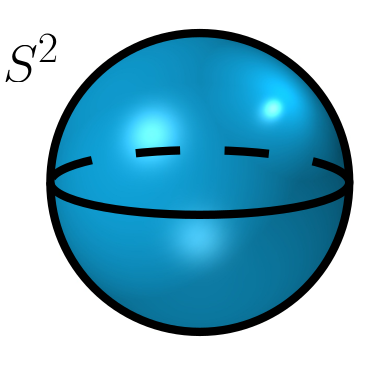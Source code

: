 <?xml version="1.0"?>
<!DOCTYPE ipe SYSTEM "ipe.dtd">
<ipe version="70107" creator="Ipe 7.1.8">
<info created="D:20130414171122" modified="D:20160516190247"/>
<bitmap id="1" width="700" height="700" length="38142" ColorSpace="DeviceRGB" Filter="DCTDecode" BitsPerComponent="8" encoding="base64">
/9j/4AAQSkZJRgABAQEAYABgAAD/4QA6RXhpZgAATU0AKgAAAAgAA1EQAAEAAAABAQAAAFER
AAQAAAABAAAAAFESAAQAAAABAAAAAAAAAAD/2wBDAAIBAQIBAQICAgICAgICAwUDAwMDAwYE
BAMFBwYHBwcGBwcICQsJCAgKCAcHCg0KCgsMDAwMBwkODw0MDgsMDAz/2wBDAQICAgMDAwYD
AwYMCAcIDAwMDAwMDAwMDAwMDAwMDAwMDAwMDAwMDAwMDAwMDAwMDAwMDAwMDAwMDAwMDAwM
DAz/wAARCAK8ArwDASIAAhEBAxEB/8QAHwAAAQUBAQEBAQEAAAAAAAAAAAECAwQFBgcICQoL
/8QAtRAAAgEDAwIEAwUFBAQAAAF9AQIDAAQRBRIhMUEGE1FhByJxFDKBkaEII0KxwRVS0fAk
M2JyggkKFhcYGRolJicoKSo0NTY3ODk6Q0RFRkdISUpTVFVWV1hZWmNkZWZnaGlqc3R1dnd4
eXqDhIWGh4iJipKTlJWWl5iZmqKjpKWmp6ipqrKztLW2t7i5usLDxMXGx8jJytLT1NXW19jZ
2uHi4+Tl5ufo6erx8vP09fb3+Pn6/8QAHwEAAwEBAQEBAQEBAQAAAAAAAAECAwQFBgcICQoL
/8QAtREAAgECBAQDBAcFBAQAAQJ3AAECAxEEBSExBhJBUQdhcRMiMoEIFEKRobHBCSMzUvAV
YnLRChYkNOEl8RcYGRomJygpKjU2Nzg5OkNERUZHSElKU1RVVldYWVpjZGVmZ2hpanN0dXZ3
eHl6goOEhYaHiImKkpOUlZaXmJmaoqOkpaanqKmqsrO0tba3uLm6wsPExcbHyMnK0tPU1dbX
2Nna4uPk5ebn6Onq8vP09fb3+Pn6/9oADAMBAAIRAxEAPwD9/KKKKACiiigAooooAKKKKACi
iigAooooAKKKKACiiigAooooAKKKKACiiigAooooAKKKKACiiigAooooAKKKKACiiigAoooo
AKKKKACiiigAooooAKKKKACiiigAooooAKKKKACiiigAooooAKKKKACiiigAooooAKKKKACi
iigAooooAKKKKACiiigAooooAKKKKACiiigAooooAKKKKACiiigAooooAKKKKACiiigAoooo
AKKKKACiiigAooooAKKKKACiiigAooooAKKKKACiiigAooooAKKKKACiiigAooooAKKKKACi
iigAooooAKKKKACiiigAooooAKKKKACiiigAooooAKKKKACiiigAooooAKKKKACiiigAoooo
AKKKKACiiigAooooAKKKKACiiigAooooAKKKKACiiigAooooAKKKKACiiigAooooAKKKKACi
iigAooooAKKKKACiiigAooooAKKKKACiiigAooooAKKKKACiiigAooooAKKKKACiiigAoooo
AKKKKACiiigAooooAKKKKACiiigAooooAKKKKACiiigAooooAKKKKACiiigAooooAKKKKACi
iigAooooAKKKKACiiigAooooAKKKKACiiigAooooAKKKKACiiigAooooAKKKKACiiigAoooo
AKKKKACiiigAooooAKKKKACiiigAooooAKKKKACiiigAooooAKKKKACiiigAooooAKKKKACi
iigAooooAKKKKACiiigAooooAKKKKACiiigAooooAKKKKACiiigAooooAKKKKACiiigAooZg
ilmIAHJJ4AqheeKdL05lW41KwgZhkCS4RCfzNNJvYTkluy/RXNXnxo8HadcvDceLPDUEyfeS
TU4EZfqC2RUX/C9fBH/Q5eFf/Btb/wDxdaKjU/lf3GLxNL+dfejqqK5X/he3gf8A6HLwp/4N
rf8A+Lq/Y/Ezw3qlss1r4g0O5hbo8V9E6n8Q2KTpTW8X9w44ik9pL70bdFRW1/BeY8meGXIy
NjhuPXipaho1TCiiikMKKKKACiiigAooooAKKKKACiiigAooooAKKKKACiiigAooooAKKKKA
CiiigAooooAKKKKACiiigAooooAKKKKACiiigAooooAKKKKACiiigAooooAKKKKACiiigAoo
ooAKKKKACiiigAooooAKKKKACiiigAooooAKKKKACiiigAooooAKKKKACiiqus63ZeHdOkvN
Qu7WxtIRmSa4lWKNB6lmIAppNuyFKSSuy1RXy98dv+Cv/wAE/gl59vF4gfxZqcOR9l0SP7QN
3oZSRGP++jXx38aP+C/HjvxP5tv4G8KaR4Zt2yEur9je3OOx2/KgP4NX0WX8J5pi7OnSaXeW
i/HX7kfGZv4g5Dl141q6lJdI+8/w0XzaP1lZgilmIAHJJ4Arzf4pftgfC74Kqw8UeO/DOkyr
1hkvUeb6eWpLfpX4cfFr9tP4u/HKWQ+JfH3iK6gk620FwbW3A9PLj2rj6ivLWsxLKzyF5HY5
ZmOST9a+xwXhpN2eKrW8or9X/kfm2ZeOFNXjgMPfzm/0X/yR+x/xI/4Lt/BPwcZI9H/4SXxT
OmQPsdj5MTH/AH5SvH4V4P4//wCDiHWbhpE8K/DWxtkPCS6pqDSsOvJSNVHp/FX51C1UcBSB
R5I7V9LheAcqpfFFzfm3+lkfD47xcz/Efw5xpr+7Ffm7s+r/ABr/AMFwPj74raRbLUPDvh+F
zwtlpiuy9f4pSx7/AKV5V4q/4KLfHnxkxN78UfFCKTnZazi2UcY6Rha8kMI7GmtB7Zr2qPD2
XUv4dGK/7dR8xieMc5xH8XFTf/bzS+5Oxs678bPHniZy2o+NvFt8SnlnztWnYFfTlulcze3V
7fsrXF7ezsgwDJMzkfmatmL2pjRfQmu+OEpR0jFL5HkzzCvUd5zb9WzLl01JXLOC7HqTyTUR
0mPn5RWs0Q9MGo3g9qbpLsSq8u5ktpMfZBSC2aJAqSSoo7KxArSeL2zUbRA54zWcqS7G0MRL
uP0/xr4i0Ry1j4h12zYrszBfyxkj04YcV2Hhr9sj4w+CmQ6X8TfG9qI9oVf7WmdQF6DDMRj2
rh3h9KheL2rlq4GhP44J+qR34fNMVSd6dSUfRtH0T4P/AOCw/wC0b4KZNvxAm1VI8fJqVjBc
Buc8koG9uvSvXvAP/BxL8XPDvlp4h8K+D/EUa4DvGktlI3TJyrMuev8AD3r4TkgB7c1BJB7Z
FeTiOG8uq/FRj8lb8rH0OE41zqhbkxM/m7/nc/Wf4af8HIngnU/Li8X+APEeiSH702n3EV7E
PwbY386+i/hV/wAFiP2efiy8cVv4/stGupSAINZhksWye25xs/8AHq/AaS3BzxVaayVsgqK8
HFcC4Cf8NuPo7r8bn1uA8V83pWVZRqeqs/wt+R/UV4U8caL4605LzRNX0zWLSQZWayuUnQj6
qSK1K/ly8HePPEfwy1Fbzw34g1rQbpDkSWF5Jbtn/gJGa+mvgt/wW7/aD+DRghu/Edn4z0+E
BTBrlqJZCB/01Ta+cdyTXzWL4DxMNaE1L10f6o+4y7xZwNWyxdKUH3VpL9H+Z++dFfmt8Av+
DkHwR4mlhtPiN4Q1bwpOxAa905/t9oPcrhZFH0DV9v8AwN/bD+GH7SVgk/gnxtoGuu4ybeK5
VblPZomw4P1FfKYzKMZhf49Npd91960Pv8t4hy7HpfVayk+17P7nZnpVFFFece0FFFFABRRR
QAUUUUAFFFFABRRRQAUUUUAFFFFABRRRQAUUUUAFFFFABRRRQAUUUUAFFFFABRRRQAUUUUAF
FFFABRRRQAUUUUAFFFFABRRRQAUUUUAFFFFABRRRQAUUUUAFFFFABRRRQAUUUUAFFFFABRRX
hv7UX/BRH4X/ALJ9rLDr2uR3+uKuU0fTiLi7Y9gwBxGPdyK6MLhK2IqKlQi5SfRK5x47MMNg
6Tr4uooQXVuyPcq8u/aC/bP+Gv7MOnvL4w8U6fY3SqWSwibz72X2WJct+eB71+Xv7Tv/AAWb
+J/xyF3pvhby/AWgTEqPsb79QkT/AGpj93P+wB9a+R9Qmudb1Ga9v7m4vr24YvLPcSNJJIx7
lick/Wv0bKPDevUtUx8+RfyrV/N7L8T8X4j8a8LQvSyin7R/zS0j8lu/nY/Qb9of/gvlrOsP
c2Hww8Lw6bbnKpqmsfvZ/wDeWFTtHtuJ+lfEnxk/aM+IH7Q+pNdeNPFmsa5ubcsEs5W2j9li
XCL+Ark1t+OBxThB3xX6VlnDWX4FL6vTSfd6v72fiGecbZxmrf1yu3F/ZWkfuWn33ZTjskjw
AAKkEAHY1Z8n60eVjsa9xQPlnO5W8oDqKPKHpVgx+9IUPcA0coKRXMI9qa0PsanKD3FIVI9x
S5RqTKzRegphQjpVoqD1FMaP1GaTiWpFYqD1FNaPPvU7p6jNMKlahxLjIrsn4io2T05FWmXP
1qJ09BgioaNYyK7Rg9BULx1aZc8io2XP1rNo1jIqMnqOajeP171adM9uDTfs5as3E2jMpNCT
2JFMNsW6g1oi09qUWYNT7MpV7GS1gSOhGKY+ng9ia2vsX+cUfYv84pOiUsSYEmmAkgCq8ulZ
7V0hsevAGajfT88YqZYc1ji7HKT6OG7Gq9pDeaDqMV5p91c2N3A26OaCRo5IyO4ZcEH6V1sm
m5zxVefSgc8Vz1MImrNHXRx7i7pn0J+zZ/wWt+PP7N729re61H480ODANlroMsoX0WcfvB+J
Ye1fol+yv/wX9+D3xvNrp3jE3fw416UBWGofvdPdv9mdR8oz/fVfrX4uXOjZzxmsu+8PLICC
gP4V8pmXCGCxN2o8su60/DY+/wAk8RszwVoufPHtLX8d19/yP6l/DvibTvF+jwajpN/Z6nYX
K7orm1mWaKQeoZSQau1/Mz+zp+158VP2PtcjvfAPi3U9Lt1bdLp0jmawufUPC2VOfUAH3r9M
f2Of+Di7wx4ze10T4yaMfCOpORH/AG1p6tNp0p9ZE5eL6jcPpX59mfCGMw15U1zx8t/u/wAj
9iyPxFy3HWhWfsp+e33/AOdj9NaKxvAPxF0H4qeGLbWvDWsabruk3ih4buxuFnikHsyk8+3W
tmvlZRadmffRkpJSi7phRRRSKCiiigAooooAKKKKACiiigAooooAKKKKACiiigAooooAKKKK
ACiiigAooooAKKKKACiiigAooooAKKKKACiiigAooooAKKKKACiiigAooooAKKKKACiiigAo
oooAKKKrazrVn4d0q4v9QureysrRDJNPPII44lHVmY8AfWmk27ITkkrss15t+0d+1v4C/ZV8
MtqXjLXbawd1LW9kh8y8vCO0cY5P1OB718aftsf8FuLTQZbzw18IIotSvUJil8Q3CbraI9D5
EZ++f9pvl9Aa/N/xp4w1v4oeKLnXPEmq32tateMWlubuUyO3tz0HoBwK/Q+H/D/E4u1bG3pw
7faf+Xz18j8b4w8X8Fl7lhsrSq1VpzfYXzXxP008+h9Yftb/APBZrx98c2utI8DJL4G8NyFk
M0bhtRu06ZaTpGCOyc+5r46eKS7upJ55JZ7iZi7ySMXdyepJPJNTpEF4AzinhD7Cv2LLMmwm
Ap+zwsFFfi/V7s/m3POJcwzat7fH1XN9F0Xotl8kQrbgYp4iAqQR/U0oj9jXqKJ4TmR7B6Ub
R6VJ5fsaNg9MU+UXOR7B6Umwe4qQp6GmkEdRS5RqQwofqKaUH0NS0hAPWk0UpEDJ6imMpHPU
VOy44PINMZccjpUtFJkDJnkcGm1K645HSmMueR1qGi0yJ17jpUbrj6Gp6Y6447GpaLiyuw2n
2prLke4qV16io6ho1iyF17io2Uk5FTuO/Y01Ys/SoaNVIhEWee9PWDPapljA7ZqRYyaFAUqh
ALf6A04QD3NWUgqRYR6Zq1AydUqC39s077N/siriw57Cnrbk461apkOqUPsh/uikNkT1BrTF
qT2pfsfqDR7MXtjIayyehxUcmng54Ga2/sY96Q2WfSk6JUcQ11Odl0wHPFVLjSc54zXUvp2e
MA4qCXTcjkVlLDm8MXY4270YHPHNY+o+HVlBBQGvQJ9LznjNZ91pAOeK5KuEuejQzBp7i/s4
/tUfEv8AY28VnVvh74mvtH8xgbmyY+bZXgB6SQt8p+vB9xX6xfsN/wDBwB4E+OUtp4e+KFvB
8PfFEuI0vGctpN43A4kPMRJ7Px/tV+Q9/omc/KK5/V/DKzKQUBr5LOeFsNi03KNpd1v/AMH5
n6Hw1x7jstajCfND+V6r5dvkf1PWGoW+q2UVzazw3NtOoeOWJw6SKehBHBB9RUtfzufsP/8A
BU/4p/sG6jBYWV5J4q8DhwZtA1GVmSNe5t5DloT7DK+or9qP2I/+Cjnw1/bt8Krc+FNUW016
3jDX2hXrCO+sz3O3Pzpn+Ncj6dK/Kc34exWAbclzQ7r9ex/QPDvGOBzaKjTfLU/lf6Pr+fke
90UUV4J9YFFFFABRRRQAUUUUAFFFFABRRRQAUUUUAFFFFABRRRQAUUUUAFFFFABRRRQAUUUU
AFFFFABRRRQAUUUUAFFFFABRRRQAUUUUAFFFFABRRRQAUUUUAFFFfHH/AAUD/wCCsOg/szJd
+FvBjWviLx3gpIQd9ppDdMykfekH9we2fSu/LstxGOrKhho80n+Hm30R5Oc53g8qw0sXjpqM
V97fZLq/I9w/as/bM8D/ALH/AIOOp+KtRU3s6n7FpluQ93fMB0Vey56scAV+Q37Y3/BQrx7+
2brEsGoXT6H4SjfNtolpIRERnhpmGDK/14HYCvJviN8RfEPxl8aXniLxVqt3rOs3z7pJ533E
eiqOiqOgUYArLSHp2Ar904a4Jw2XJVq3v1e/Rei/Xf0P5T438UMdnLlhsM3Sodk9Zf4n+i09
dyGG2WNQFAwKmWInrUqxY9qeFA7Zr7lQPymVQiWL2Jp4jPoBT6KrlM3Mb5fvR5fvTqKfKLmG
bD7GkI7EVJQRnqKTiNSISgPTimkEcGpWXHI6U0jIwaktMhZccjpSVIQQcGmOMHI6GhotMaRk
YNMYYyDUlNcZGfSsy4shYYJHaoyMHFTOMjPpUbjjPpUyRpFkTjB9jTWGRipHGV+lMqWWmQuO
M+lROOc+tTsOSKiccH1FQzSLIyM8GnKpPTgCkAJOKmjTpxUpFNiJF7GpVjA4xk0qrjjuakRP
zrRIychFjz15qVIc0+OPpxUqrjgDJrRRMpTGrCB1qRYiegxT44s1MsYHGMmtIxMJ1CJbfPWn
rbj0zVhIS3WpktwO1aKBhKqyoLb0Bp32Qnooq8kHoM1ItsT2xVqmZutYzDYknO2mPYexGa2R
a575pTZ57U/YiWJt1Ofl04HIwKqXGl5B4rqWsMjpk/SoJdMBzxWcsObQxljjbvSOvHFZV/ou
7Py13lxpWcgCs270fOflxXJVwp6NDH26nm+qaCCDlRj6VlaFqOtfDTxZZ694b1S/0PWtOkEt
teWcrRTQsO4Yfy6GvRb/AEXOflrA1TQsg/LXj4rAKacZK59JgM2lTkpQdmj9MP8Agm//AMF+
7PxTLYeCvjrJBpWrMVgtPFCJstbs5AAuVHETH++PlPfbX6i2F/BqtlDc2s8NzbXCCSKWJw6S
KRkMpHBBHcV/LBr3hpZkYFARX1L/AME5P+Cv/jf9hLVbTw54ja98XfDJn2vYSOWutJBPL2zN
2HUxn5T2wa/K+IODeW9bBL1j/l/kfvvCHiUpqOGzN37T6/8Ab3f1373P3/oriv2f/wBofwf+
1B8M7Hxd4I1q11vRL9eJIjh4HwCY5F6o655U8iu1r85nCUW4yVmj9op1Izipwd09mgoooqSw
ooooAKKKKACiiigAooooAKKKKACiiigAooooAKKKKACiiigAooooAKKKKACiiigAooooAKKK
KACiiigAooooAKKKKACiiigAps06W0LySOsccalmZjhVAHJJ7CodV1a10LTLi9vbiG0s7SNp
ZppXCJEgGSxJ4AAr8m/+Ck//AAVSvvj/AHN94F+H1xPp/g2GUx3mpRsUm1nHG1ccrDnPHVuM
8cV7mQ5Bic1r+yoKyW8uiX+fZHy3FnF2CyDCPEYp3k/hit5P9F3fT1sjv/8Ago7/AMFeZL2S
/wDAfwkviqDdb6l4iiOCeSGitzjp6yD/AID61+daxvNO8srvNPKxd5HJZnYnJJJ5JJ70W1qs
agKMAVaSIAciv6GyPIcLllBUcPHXq+rfn/lsj+N+KeLcdnmKeIxktPsxXwxXZL83u+oyOH2q
UKB7mlAJ4ApwTHXk17qifJyncaAT0FKEPc4p4UnoKUIe5xTIbGbB70uwelP8v3pCh7c0AM2D
tkUhUj3p5BHUUUAR0U5l7gU2gEwpjDB9jT6RhkGpkjRMicZGe4phGRipajPBI9Kk0TI6KVuG
NJUyRomRkdQajI4IqV/vH3qNuGNS0aJkVRngkelSHgkelMfhvrWZoMfqDULjkj1qZ+gNRP1q
WXFjY16D1qdB3qOPualXgCiKCTHoO9TRr0qNB0FTxDOPetIoykyRRge5qWNPWo15IqxEOnFa
xRzzY9VwOnNTRR8+tRxjJqzCtaxRyyY+OMAdM5qaOLOCaSNdxqxGvTHetoxOecwji7YqxHbZ
xxmlgizirUceeAOBW8YnLOZElsPTJqVbTPYVZih6cc1Yjt89s1tGmcs61ih9i9hTW08HJwK2
Es8gcU8WIPGKtUTL6y0c7NpYPaqVzpPB+XNdc2ne1V59LyCcZrOeHubU8acLe6PnOAaxNR0X
r8tei3ekZz8vNY+oaNwfl4rhrYU9bDY/zPMNW0QENla5TXPD4ZWBTg+1etapov3vlrmdY0TO
fl5rxMVgz6nAZlZrUT9j/wDbR8f/ALAfxSi8ReDb55dOmkX+1NFnc/YtUiB5V1/hbHR1+YfT
iv3z/YT/AG/PA37fPwtTXvCl39n1OzVE1fR52AutMlI+6w/iQnO1xwfY5Ffzv67oO4NlaPgn
8bvGP7Jfxa0/xr4F1W40nWNNkBZVY+Tdx5+aGVOjxsMgg+vGDzX5xxJwtDFJ1aatNde/k/8A
M/aeCePauBkqFd81J9O3mv8ALqf1I0V8xf8ABNP/AIKdeE/+Ch3w5kltkh0LxvpCgaxoLy7n
i7CaInl4WPfqDwfU/TtfkdehUo1HTqqzR/RWExdHE0o16EuaMtmgooorE6QooooAKKKKACii
igAooooAKKKKACiiigAooooAKKKKACiiigAooooAKKKKACiiigAooooAKKKKACiiigAooooA
Kr6rq1roWmXF7e3ENpZ2kbSzTSuESJAMliTwABU006W0LySOsccalmZjhVAHJJ7CvyV/4Kp/
8FJpfj/rlx8PvAt9PD4N06Vo9SvYm2/21KrY2jv5Kkf8CPPTFe5kGQ181xKoUtEvifRL/Psj
5bi7izCZBgnisQ7yekY9ZP8AyXV9PWyKX/BTf/gpvd/tKardeB/A91NaeBLSQpd3aEo+tup/
MQg9B/F1PYV8c29uEUADAFFvbhFAAwBVlE2j3r+jcoyjD5fh44fDxsl97fd+Z/FnEXEeMzjG
SxmMleT2XRLokuiX/BeoIgUdOaeqk89BSqueTT1TPJ6V66R843cRV7AcU8IB15paUIT7U0iW
xKKcEHfml2D0o5WLmGUU4p6U3kcUNDTEIB60wgg4qSkIyKQxlN2D3pxBBwaKATG+X702pKa6
9xSkWiJhgmo3HOfWpmGR7io2GQRUGiRE46Gm09hkYphUjqKmRohj9Qajf731qV+gPpUb9Qak
0T0Im4Y0x+gPpT3+8aa3Q1maIifpUT9alfpUT9amRcRY+9TVDGeoqVegoiEiZPvCp4u1V0PI
PrU8R6VrFmUiZOtWIumarofmFTxHpWsTmmTw9atRDiqsR5q1EeK2icsieEcZxVqJcke1VoTx
irUP3q3gclRlqFePrVuFOlVou31q3AOBXTBHFVZZgjzgdzVyCEAA44qC3Xmr0CZIFdMInBUk
Pht8gEjirMdpnGBTreLcRxV6CANgY4rrhA4KlWxU+w/SmvpuR0Fa8VqGGAOKl+xBhzg1sqKO
Z4lo5i50nIORWXe6PweBXby6bkHgc1RvNJyDxz9KxqYa6OmjjrPc851PRuvy1zOsaLwflNeo
6lo/Xiuc1fRuvHNeRicL5H0WCzDbU8m1rReoK1x2v6EG3ArzXr+taN94ba4/XNG+98tfOYzC
H2uW5htqcB8Mfil4q/Zp+Kel+NfBWqT6Pr+jS+ZDNGflkH8Ubr0dGHBU8EV/QB/wTI/4KceF
/wDgoX8LxJGYNG8d6NEq63ojP8yN08+HPLwseh6qeD2z+BPiDRAQ3y1nfC/4reKv2Z/irpfj
XwXqlxo+v6NKJIpYz8si/wAUbr0ZGHBU8EV+ccScOQxcXKOk1s/0fl+R+1cEcZ1MvqKE3zU3
uv1Xn+Z/VRRXzt/wTf8A+Cifhf8A4KG/Bhdb0tU0zxNpW2DXtGZsvYzEfeTPLRNglW/A8ivo
mvx+tRnSm6dRWa3P6Qw2JpYilGtRd4y1TCiiisjcKKKKACiiigAooooAKKKKACiiigAooooA
KKKKACiiigAooooAKKKKACiiigAooooAKKKKACiiigAoor45/wCCsH/BQUfsy+BW8G+FbtP+
E78RQEGROW0m2YEGb2kboncfe7Cu/LcurY7ERw1BXlL8O7fkjys7znDZVgp47FytCK+bfRLz
fQ8Z/wCCvX/BR03st78JPAd+wVSYvEepwPjPT/RY2H47z/wH1r86rW2EaBQAAKI1kmleWV3l
nmYvI7kszsTkkk9ST3q1EmBnFf0nkOR0MswscPRWvV9W+r/y7I/iPi3inFZ5jpYzEPTaMekY
9Ev1fV6iou0D1qRVzyaRVz16CpEXPJ6V7yR8jJ3FVc8mnAEnAoAJOBTwMCmlclsFUD3NLRRV
pEXCiiigApCAetLRQwQwoR70lSUbT6GoZaIiAetJ5fvU3l57UCHPakMh2D3pChHvVjyT3A/K
l8j2/Sk0WmU2T0pjRnrjFXjb57HFMa3PpUtFqRQaM5z0phBHUVda39BUbwe1JotSKjR56VE8
XsTVtocdsVGyeozUNWNFIpvHUZBFXHj71C8fXipcTRSK7JkHAqF4+ParLKV+lMZc/WoaNFIh
RO1SqufoKRVwcDvTwMDApJBJjkGTnsKnjXp7VHGvQelTJ0+taRRlJj1GT9KniHSooxn15qdO
hPrW0Uc82SR5zxVqHPFVou3vVqIcVrE5ZMmhJq1C3I561WhFWYu30reByzLsJ+Ue1XIDwKpQ
9KtW54Ga6IM4qq0NG2PNaFr1FZlsxyK0LZ+hrsps82qjUtB0rQtVyo96zbNunWtOzOQPau+k
eVXTL8EYOB2FWo4c8AVDajI6VdgTj3NXUdjzKkmiM2pI6CoJ7EEHIrUSIdMUPbgjpWSqmMaz
TOYv9LBB4rndW0jOcCu+urMYPGaxdU04MCQKc4KaPTwmLaPMda0jIPFcfrmkfe+WvVta0sfN
wK4/XdLHzcV4WLwx9jl2N21PJte0jO4Y5rh/EWjAhvlFeu69pf3uK4rX9K+9xXyuNwp+gZXj
ttTH/Zh/aa8XfsSfHXS/Hng65MV5YPturR2YW+pW5+/DKoPKkdPQ4I6V/R9+xp+194T/AG3P
gVpfjnwlc77e7XyryzkIE+nXIA3wyAHgg9D0YYI61/M/4i0gfMcda9k/4Jn/APBQXXP+Cdn7
QUGqq9xeeB9ckS38RaWGJWSLOBcIvTzY85B7jI71+Y8UcPrERdakvfX4rt/kfuvAfF7wc1h6
7/dS/wDJX3/zP6UaKx/h78QNG+K3gfSvEnh7ULfVNE1u2S8s7qBgyTRuoIPseeQeQcg8itiv
yppp2Z+/xkmk1swooopDCiiigAooooAKKKKACiiigAooooAKKKKACiiigAooooAKKKKACiii
gAooooAKKKKACiiq+sava6BpN1f3s8drZWML3E80hwkUaKWZiewABP4U0m9EJtJXZ5h+2Z+1
Zo37H/wR1HxVqZSe9INvplluAe+uSPlQf7I6sewB9q/C34i/EbWvjL8QdV8VeIryS+1nWp2n
nkY8DPRVHZVGAAOgFetf8FC/2yL39s748XN/DLKnhLQma00O2PAMefmnYf35DzzyBtHavEYk
9uBX9BcE8NLLsN7asv3s9/JdF/n5+h/H3ihxu85xzw2Gl+4pOy/vPrL9F5erHwx9KmAzgCkU
YHvT0GBnua+8ij8knK45V6AdBUlIgwM+tOQZOfSmjNscowPc0tFFaJEXCiinKvc0ANAJ6Cnb
D3NOpQhPtQA3YPc0oTPQCpUh9qmjt84oaC5XWEnFPW2JxxVuO1z2qeOzz2pcoJlBbU+lPFof
StNLHPapV08ngijlGpGR9j9jR9jPoa2f7OPoaP7OJ6g0nEakYjWh9Ka1t7VtPp55GMAVDJYH
0qSkzGe29qhktuvFbElmR2qvJa+1JxLUjIkgqB4SOgxWrNbY7VVlt8dqho0jIzmj9sGopI+v
FXZYcVC6djUuJrFlKSP86hZcfSrssfXioJE9qho0jIr45zjmlXkilZcH2oTqT6VKRbehKnc1
MOAB6VEn3frUtaIykSRcYqdPuioI+1Tp90VpE55ksParMXSqsR6VZiPStYnPIsQmrEZ6VViO
DVmM8fSt4s5ZouwHNWrc8CqUDdKtQNg4reDOSotDQtm496v22SOO1Z1senvWlZLnA9a6qbPP
qxNK0BJGK17GInAxkGqWl2hkIGCa6rRNCabb8pJrspzSV2eZWgRWdoxAwDWhBZNwcGul0XwT
JOFwhOa3ovh1L5eRG35Vw4jM6UXZs82rRZwi25AOQRSGMDqCK67U/BstopJQ8e1c/fae1uSC
CAKKWKhU2Z51Sm0zMmjyCKzb63BB4zWtMMZzVK7Gc130pMKUmmcrrFiCDxXI65Y/e4rv9TiB
B9a5bWrUHdx1oxNNNXPpMvrtWPNtd08HdgVxWvad94Yr07XLMYYgVxmu2XLHFfL4yjufeZZi
djy7xBpo+biuI13Sw6sCOtep69YghuK4vXLHluOtfJ42gfoWWYvbU+7P+CBX/BTd/gR4/g+C
nje/C+EfEtz/AMSC8uJMJpN4x/1JJOBFKfwV8f3jX7e5r+SfW7F4pFkiZ45YmDo6nDIwOQQe
xBr98P8Aghv/AMFIF/bO/Z/HhTxPfCX4j+BYlt70yEb9UtOFiuhzy38L8cEA/wAVfkXFeTey
l9bpLR7+vf8AzP6L8P8Aib29NZfiHqvhfddvl08j7oooor4k/UAooooAKKKKACiiigAooooA
KKKKACiiigAooooAKKKKACiiigAooooAKKKKACiiigAr86/+C3P7azaDpMPwg8NXpW91KNbj
xDLExDQwHmO3z6v95v8AZwO5r7L/AGt/2jNN/ZV+AmveM9SKO1hF5dlbs2Dd3T5EUQ+p5Psp
Nfgp4w8aap8T/G2q+JNcuXvNW1q5e7uZWOSzsc4HoB0A7ACv0Tw/4f8AreJ+u1l7lN6ecv8A
gb+tj8a8X+MP7PwSyvDStVrL3vKH+ctvS/kULaERoFAwKtxLj8KiiXJzirCjA+tfvEEfyZUk
KBkgVIoyQKYnUn0qROpPpWhztj6cnT602np90VUSZC0UUqrnk9KokFGT7U8Ak0KueBwBUiJn
gdKBNiKnYcmpUj6YFOjh9qsw2+e1NJkuRHFBntVmG1Jxx1qe3tCccVftrHOOKfKK5Ugsye1X
IbAntWha6aTjitG10knGBRygmZMOmnjirMemHjjpW7b6MTj5auRaIf7tJpgmc4ulZ6qc0HSP
RSK6pdEI/hoOikfw0ilI5GTSj121Wm0sjPFdlLo3Xiqdzo5GeKGikzjZ9OPPFUbiyIzxXX3W
lkZ4rLu9OxnioasUmcxNbdeKpz23XiugurLBPFZ1xb4zxUtGkZGJPB14qpNDjPFbFzb4zxVG
eHGeKho1jIzWXsetQyR+2KuTR1A65HTpUyRqmUpE65FMQEEg1ZlTrUBGDUNGiY9PuipahQ8G
pVPyimmTIkjPA9qnQ9RVdDyRU0bdDWqZhNE0Z7VYib0qqDgg1NG3StEzCS6FpTgg9qsRN0qr
G2Ripon7VrFnPNFyB8GrkLdCO1UIWz9auWz5xW8ZHLOJp2nzYrb0uAuRwRWNYKSw9K6jw/a7
3XiuiEjiqwOk8M6OZ2XivVPA3go3boNmc+1cv4E0cSOnHWvoD4VeGEOxmUEDmvKzrMvq9LQ5
VQ5mXvB/wyjjgRpE5PbFdXH4EhWLAhX8q6fQ9JUqvAxW6NJQR9BxX5NjM4qSnds+vy3hFV6f
PM8c8U/DuKaB9sYVq8Y8d+Fjp8sg24x7V9U+JNPRUbAFeH/GKwSOSQgAE819Nw5mlSVRRbPi
8+ydYWryo8F1FDDIwPWsu4lzkZ61r+IyEmYDHFc9cXGCccV+tYZc0Uz5lUrMgvmBB5zmud1Z
QQTjNbF5cZBrF1KUEEVrWelj08JFpnLa1CDux3rj9cts7jgV2uq4JNcprMeQ1fP4uNz6/Lpt
WOD121zuGM1xuuWnzHjrXoGtw/erj9bt/vV8xjKZ93ltbY4PWLIHPFbv7LH7TPiL9iz9orw9
8RPDUjG60a4H2q1LFY9QtmOJYHx1V1yPY4Paqur23XjrXK63ZBgwIHNfL4/DRqQcJq6Z97lG
OnRqRq03Zp3R/VJ+z98c9A/aU+DXh7xz4Yulu9F8R2aXcDD7yZHzRsOzKwKkdiDXY1+Iv/Bu
X/wUA/4VL8VL34IeKb8x6B4ukN34dklb5bTUON8AycKsyjIwD86AfxE1+3VfieaYCWExEqL2
6eh/UWQ5tDMcHHER32a7Pr/mgooorzj2AooooAKKKKACiiigAooooAKKKKACiiigAooooAKK
KKACiiigAooooAKKK8N/4KI/tRRfsn/swa5r8MqLrl+n9naPGTy1zICA2PRBlz/u10YTC1MR
WjQpK8pNJfM48wx1LB4api67tCCbfoj87/8Ags5+12fjr8d4vAuj3Bfw34Edo5yjhkvL9uJG
46hBhBnPO896+P4k2qAO9QQvLdzyTzyPNcTuZJJHOWdickk+pPNWkHP0r+nslyyngMJDC0to
r731fzZ/CvE2eVs2zCrj6+83ouy2S+SsiWJenvU1MjGMe1Pr2Io+ZmxydKkj70xPuinIeSKo
zH05M46Uirn6VKq4+tVFdSZMFXHJ604Ak0qqW+lSomcccVaRk2IkfTjip44ulEcdWYYs44q0
iHIIIOnFXra26cUltbk44rTs7MnHFBLYlpZ5xxWtZaduIGKfp+n7iODit7TtKyQcc0BcrWGl
bscVs2Oi5x8taGmaNnGVzXQadoXTjFAXMW00HODtrQg8PkgfLXS2WhcD5a0rfQeBxWcq0Y7s
aucevh4kcLSSeHyP4eldyNA44B59qbJoOBjaDWX1mDLSPPrjQiM/LWfd6NjPFeiXWh8HK4rI
v9E25IFaRknsNM88vtJxnisW/wBM2nGK9B1HSMZ4wK57VNL2544NNopM4W+sNuQRWPeWmCeK
7LUrAjOQKwdQtMZ4qGjRM5i5txzxWfcwYzxW7eW+0nisy6h68VMkaRZjTxdeKqSKQc1p3MXU
YqlOlQ0bRZTkT0qvIlW3BwfUVBKvWs2jWLIEOD9alQ9qiYYPsacrZ+ooQ2iUHBzUqN37GoVO
RTlbHXoaqLM5IsocjHcVIjYOOlV436e1Sg5FaRZzyiWo36VOrdCKpRvViKT3zWkWYyiXYH96
u2zcgis2JsAEdqvWknI5raMjCUTe0vkjPOa7Pwwg8xciuI0t8OCK7TwxcBWUE1tGRyzgexfD
2JQ8fSvof4YlFtgBjOBXzZ4G1ERlORgV7Z8PvFS2wTLCvmOJKEqkPdJpx5Xc9y0e4VFHPStS
XUFWPGa4bS/FMMkYIkUH61Ne+LYooiTKoA96/MamBnKex9phOIYUaPKXPE2pLsYkgAV4H8Yd
eSaaUA12Hj74kxpBIkbgD6814N8QPF/2qRyXr7zhjJ5qSnJHwec4p4qq5s5HxNfAzMc1zd1e
Ak85p+tav5kjfNWJPf8AJy1fqUJqMbI+f+r6lm6uuvOTWRfz9eelPnvMg81nXtzkHmsqtQ7K
FGxQ1KXOc1zWrNkNW3qM3Bwa5/U5OteTiJH0WDhaxzmsLnJrk9ajzu45rq9VbOR1zXM6xjnF
fP4pH1+AdrHJ6pDweK5rVrfIPHSus1JAcgCue1OMc14GIifX4Kexykeq33hLxBY6vpVzNZan
pc6XVrcRMVeGVGDKykdCCAa/pj/4Jlfto2X7dn7I3hzxojxJrkUf9n67bKwJt72IAOcdQrjD
j2f2r+aLV7fcGGK+0f8Ag38/bZP7Ln7Y6+C9ZvPI8I/FDZp8nmPiK1v1J+zS8kAbiTGSe0g9
K+B4py321B1Ir3o6/LqfrnAWd/VcUqNR+5U09H0f6fM/oMooor8wP3YKKKKACiiigAooooAK
KKKACiiigAooooAKKKKACiiigAooooAKKKKACvxw/wCC0n7Sp+NH7UjeEtPuzNoXgBDZsq5C
NfNgzk56lDiP6o2M1+n/AO2X+0Jb/svfs2+KPGUrxi60+1MenxsR++u5PkhXkEH5iCR6Ka/A
SbULnW9Sub+9me4vb6VrieVzlpHZizMfckk/jX6d4b5R7WvPHzWkNI+r3+5fmfhfjXxH7DCU
8opP3qnvS/wrZfN6/wDbpNbrgDip4x+tRxDC1LH2r9sij+X5snj706mx96cOTitYnNIcnSpo
0pkSdKsRp+QqkjNsVFxyaeq7j7UgBJxUqJ+QrRIxlIETpxxUyJ0Hc0iLjnHWpoo+aszbHwx5
xVy3h6VFCntV21jyRxTSJbLVpBnHFa+n2uSOKqWFvnHFb2l2eccVSiS5FzS7DcRwc102kaZu
28Zqpo2n5K8V12iaZnbwabFcm0jR844rpdM0XOOOtO0fS8hfl4rqdJ0jODtya8vF4tR0RpFF
Gw0PIGVJNatvoPA4Arb0/RhgZGa1rbRcAfKBXztfMNdzaMTl10LC9Oaim0Lg8A1239inHTiq
9xo+AflxXLHMNdzTlOAvNFwD8tYuo6RgHjFeiahpWAcjNc/qumDnA5r1sLjbkuJ5xq2lAZwM
YrmdW0/BOR0r0bV7DG4461yes2WM8V71KpzK5Ox5/q1jjPHNc1qdpyeK7rWLQDdxXLatbdeK
0aKTOP1C3wTxWPdR4zxXSalDgnpWHfR4JrM0TMW6j61QuE68Vq3SdeDWdcJ19aho1izPlXBq
CQcH2q3OvWqzjn61EkbRZVkXr7UwEg5FTSD9KgfK9O1QzVEqP3FPByMiq6v3HWpEf04NNMTi
Tq2ODUqP781XDA/WnKxH0q0zKUS2jcg1KjYPtVRJOnNTRycVakYygXYZau20mSMHmsuNyDwe
KtW0+COa0UjGUDodNuMMOa6nQr/YVOcVw9ndDIya29N1Ax4wa0jIwlA9a8L+IPJ25bGK9D8O
eNfJCkOBivBNJ18x7fmArodP8WmNRh8fjTnGM1aSMZUz6Gs/iYYowBIRj3qtq3xSZoyPM/Wv
Eh46ZUxvOKpX/jhpFI3nn3rljlmHvzWMZQZ3/ir4hGcNmQnPvXnXiHxQbhm+fP41jap4oaXP
z5zWFe6wZCck816tLlgrRVjlnQuX73U97E5qlJe57gVmy3+TznmoXuz+Na+1IWGNCa8znBzV
G4us55qvLeDuaqXF3kHnArKdU6KVAS+uc554FYepS5yPSrl3c8E5xWTfz5zkmuCtM9fDUtTJ
1R+vpXOao3BA5rc1GTOc1z2pucnFeNiGfS4KJiX46nuKwtRXdn0rbvWJz71jX/IxXjVz6XCu
1jndTizk4zXN30k+mXkN3ayvBdWsizQyocNG6nKsD2IIBrqtRTqOpFc9qsWQeMV4uJhdWZ9R
gaji00f0yf8ABLL9sWD9t39i7wl4vkuUm1+2gGl68mfmS+hULIxGf4xtkH+/X0RX4Pf8G1P7
Xb/CP9qrVvhXqd4sWifES3M1issoSOPUIELKBn+KSMOuOpKqOTgV+8Nfjeb4L6tipU1s9V6P
+rH9KcOZn9ewMKrfvLR+q/z3CiiivMPdCiiigAooooAKKKKACiiigAooooAKKKKACiiigAoo
ooAKKKr6xq1toGkXV/eTJb2llC888rfdjRVLMx9gATTSb0Qm0ldn5jf8F9v2hl1bxX4U+GGn
3BKach1nVlVuPMcbYEIx1Cb36nIkXpjn89Ldeg7V1/7Sfxmn/aI/aG8X+NZjKI9c1KWa2SRg
7Q24O2FMgAHbGFHAFclAOma/pfhrLFgcvpYe2qV36vV/5H8Pcb5482zivjE7xbtH/CtF96V/
VllPuipI+1Rr90VLFzj2r6OJ8ZMlTqTUsa5OaYi9B3NWIl6e9aRRzSY+NenvUw4GKagwM+tP
QZ59K1S6GEmORe3c1Kg5A7CkUYHuakjX9a0RjJj0XnPrU8Y5+lRoOfpU8K5xVJENk9unIrSs
4ckcVTto+RxWrYx9OKok0dOtzkcGuk0i1yRxWPpkPI4FdPo1vkrxQK5vaHZZK8V2Oh2IO0Yr
B0K2xt45rstCts7eDzXPianLEaNzRNPzt4611uj6bwvFZOh2o+U4rr9GtBheOa+Ox+Iep0QR
c03TAQMAVr22mAAcU7TrYAAY4rTjjCAADmvmK+IbZ0QjconTBtzt4qrd6eADxkVtFSOSKhuY
gyE4rCFZ3NHCxyWp2IwcDiub1ezADcV2+qQDDDFcvrMQ5OOK9zBVnoZtHCa1aj5uOtchrltw
3HSu71uP7w9K4/XEHzV9jgZtoxkcJrUON3FcnrEQ+auz1xeW461yesD71ekEWclqcfXqKwNQ
Tk9zXSaooyQe1c/qK4yB3qZI0izEuV6+lZ9yvXmtK8GCaz7kDmoaNYsz5161UlGD9Kuzj9aq
TDrUNG0WQSj9aryD9asv0+lQSjr7VmzWLIOR7GnK/rSNwxpKhM1tcmV/WpFfPWqoYjpT1k98
VSkS4lkEjkVIkvSqyyY9qeHB68VakZOBcjm96sRTDrWej46mpUlK9apSM5QNaC4K45zV+11A
pjnpWDFckY5qzFd+9WpGUqZ01tq20DnpV6HWyoGGNclHe46EipRqDDvzVqZlKmdWfEDDvmoJ
tdLA/NmubOpt6mmtqGRjPNWpmbpGzPqpbPzHFVpL4nv1rLa8z1JpjXY9apVCHRNJrw9z0qNr
s45NZ5ugO5pjXY7YodUFQL0l315zVae64OTVWS7J74qtNc9cEk1lKobU6JJdXOcnPJrMvZ85
5p9xc9eeazrufOea5KtQ9KjSsVb+bqc9awtRcnPNaV9NweaxtQkzmvNryPcwsLGVek5JrIvW
z9TWreNnNZF7Xk1me/hkZOoDIPsawtRQkGty9bgg96xtRGc+leXXPewrsyt4C+IerfBr4m6B
4u0K4e01jw1qEOo2cqEgpJE4df1H61/Vp+zb8b9N/aS+AvhLx3pDxvY+KNMhv1CHIjZlG9Pq
r7l/Cv5NdVjyGHWv28/4NhP2rZPiD+zr4m+FOpXTy3vgO8+3aYrvkixuWJZFGeFSYOeP+etf
BcV4PmpKut47+j/4J+t+H+Y+zxEsLJ6TWnqv+Bc/UWiiivgT9dCiiigAooooAKKKKACiiigA
ooooAKKKKACiiigAooooAK+X/wDgr78dl+CX7E3iKKCZotU8WFNDs9rYYebzK3viJXH1YV9Q
V+Tv/Bf34zf8JJ8cPCHgS3nSS38N6e2pXSL1Se4bCq3HURxqR1GJPcivo+E8v+uZpSptaJ8z
9Fr+Lsj4zxBzf+zshxFaLtKS5V6y0/BXfyPguyj8uEADpV2HrVaAYAqzF2+tf0jBH8TTe5YT
7oqxAuMVBEOg9KtRjC10QRyVGSRrk1ZiXP41FEtWIxgZraKOSTHD0FSxr27Co0HOfSplGAK1
ijCTHIMnPpUyjA9zTEXGBUlUkZtj4xn8aswL0qCMenarUA/SrILlqvI4rVsE5HGazbUDIrWs
ByD60Etm3pacgkYrqdFj5Xiua0vllrqNF/h9aaRJ12hxgBa7PQo+QPSuO0RgNtdjoT9Oetef
jr2LgdnoSj5enNdfo6jjiuN0SUDbXW6ROOM96+Jx8Xc6YM6iw+7VxTggmsywuQAATWgkgI65
r5upF3OmnKxKzDHrmopm2oaGkC96q3d0ADzUwhqaTnfYz9Vcc+lcrrLjDVu6pefeOa5fWboc
89K93BU3oYSZzeuP9+uO1xh81dPrdxndyMVyGtz/AHq+zy+D0MpM5TXW+9XI6u2c+9dPrk2S
3Nclq0nLc16j3BM5/VDlmxXP6h941u6m55wKwdQbOT3FS9jRMx7zvWfPzmr94eTWfOeTUGiZ
Tn71UmHXAq5PzmqkvGfrUM2iyu3Q1DIP1qZuhqKTsazZtFleTsajfoDUsg4PtUb/AHTWbNov
QYGI704P68VE/DZHFCye4NTcrlJwx7HinLIR6ioBJ9QacJPxppkuJZWapEmqoHHrg04OfXNU
pEuBdWUHvg09ZiOhqgJSKeJyO54qlIlwNBbkj1pwuzWetz3zS/avempkumaH2w+po+1+9Z/2
r3pPtA9qamT7Iv8A2oegpDdD1qj9oHtSG59KPaCVEum5H1NMa5P0qm10fWo2uD60nUKjRLUl
zjqc1XlujzjpVeS5A6nNQS3BPfArKVQ3hSJJ7nqAao3M/B54onuOvYVRubjOea5qlQ7qVIiv
J85561k3kmSfarV1P1NZlzLknnk1wVZnrUKdirdvkH3rLvGySKv3T9R6Vm3bZJ9q4KjPWoRM
q+6VkXp4INa96cgVj3vf615tY9vDIxtQXIOa+qP+CGX7Sz/s1/8ABRnwc0919n0fxozeGtQ3
SbIytwR5TMSQMLMsRyeBXyxfc5z61Q0/Vbnw9rVrf2crQ3djMlxBIpwUdGDKw+hANeJjqCrU
5UpdU0fUZVipYevCvH7LTP7CqK85/ZD+N9t+0j+zB4E8c2sgkXxLotteS8glZjGBKv1Egcfh
Xo1fkM4OMnF7o/o2nUjOCnHZq6+YUUUVJYUUUUAFFFFABRRRQAUUUUAFFFFABRRRQAUUUUAF
fz4/tq/Fpvjl+114/wDEwcyW13q8sFrzkCCI+VGB/wABQH8a/cf9r74or8Fv2XvHnigkiTSN
FuJISDg+ayFI/wDx9lr+eWzZ5FMkjFnkO5mPUk9TX6n4aYO862KfS0V+b/Q/A/HDMrU8NgIv
dub+Wi/9uL8RwoNWrdcnvVWHkAVdtxxnFfsUEfzdUZYhGTmrKDkD0qG3HSrEQya6Yo4KjJ4h
j8KmAwAKjiHSpQMkCtYo55skjXoKlUZP0piDqakToT61qjCTHp976VInLfSmJ1JqRO5rRIyb
JYh096tQdqrxjp2xVmHtQTJl61GCK1LD+Gsq2bkeladk2MVSRJ0GmHkcjNdNo8nI7VymnOBj
HNdFpU2COaqwHbaNNgKc11mi3OCOa4XR7kcDNdRpF5gLzgiuTFU+ZDTO/wBGuwAOeldRpd8M
Lzg15/pWoY2kGui07U8AHPSvk8Zhr3N4SO8sdRHHPStCLUsL1rjLTVhwCcGrsesYA+avBq4N
3NlI6aTUhjlqoXup5U4PFZEmsDHXmqN5rGQecUUsHqVzFrU9SyCc4ArmdXv87hnk07UdWByc
8Vz2qaoTk55r3sJhCHIp6zeg7ua5PW7vgjPNaWr6h15yBXLaxf53c9K+nw1LkiZtmPrNzndz
XLapPyea2NWu8k81zWp3Gc8mtpFpmZqMuc8kViXz8mtK+mznmsa9fk1JojPu25NZ8x5q7dN1
5qhM3JrM0TIJu9VJutWZicVWm61EtzaJA/eon+79Kkk6Go2+6aiRtEgk5zUTcqamk5OPWoT0
NZSRtFkUnY1C525wOlTP936VDL3qJGsRBL7kU4S+4qKk3D1qOY05SwJT70om6ciq24eopdx9
TTUieQtCf3/WlE341V3H1o3n60+YOQt+d9KXzhVPefajzD7Uc4uQuecKQzgelU/M9xR5vbNH
OCplo3A9aa1wOOaqmUdyaaZx2FJzKVIstc+lRvOecnFV2nJ71G8/qah1DSNInkuMdKgluPU1
BJcY6VBLP6mspVDeFIfNcZzzxVO4nznnikmuM5qncT5yAa55zO2lSGXU+c88CqE0vUk9akuJ
s554FUppc5rjqTPRpUyO4k6ms+5fgn1qzcSHpmqNy3auSoz0aMSjeHn61k33II9TWndtkmsu
86VwVT1sOtTHvTyRWVcf6w1q3xxuNZU5zIT615tTc9ug9D9+v+DZz49H4lfsIX/hC5uXmvfh
9rc1rHG3Pl2twBPHjnp5jTDGABjvnj9F6/CL/g14+OLeDP2u/F/gae5ljs/Gmg/aoYhyj3Np
IGUkZGD5Uk3PJ7dyR+7tfl2eUPZYya6PX7/+CfvPCuL9vllNvePu/dt+FgoooryD6IKKKKAC
iiigAooooAKKKKACiiigAooooAKKKKAPi7/gu38Rf+EP/YkOkRzCO48Uaza2YQEhnjTdM/bp
+7UH/eFfjjajEagdBX6Lf8HEfj+Sfxh8M/Cqv+6t7a71aRfd3SJD+SP+vvX51W+SAK/eeAcN
7LKoy6zbf42/JH8l+LmO9vxBOHSnGMfw5n+LZdtxkCr8I+Ue9U7cdKvRDpxX30EfklRlmEcZ
qeEdKhjGF96sRDsa6InBN6k8Qx+FSIOc+lMToakToTW0Uc8iVeFFSLwBTAOgqStFuYSY6Pua
lT7oqNPu/WpF6CrIJk61Yi7fSq6daniOMe9NGbLtu2CK0bR+lZcDdKvWz4xVoDdsJcYrc0y4
Awc1zFnNjHNbFhc4I56UAdlpV5jbzXR6Zf4IIPSuF0+9xjnpW/pupYA5pNXVhJneabqW0DB4
rcsdW6HOK4Kx1M8EHHtWtaatjHOK87EYS5cZHd22skAc1aTWuOCa4mDWeB81WF1o/wB4V5c8
BrsaKR1sutnHWqV1rPB+audk1rg/N1qrc6ycHnAqqeA8h85rX+r9cnJrC1LVTzzVK91jr81Y
1/q+c4PWvUo4VR1YuYl1TUhhua5rVNQzk5wak1HU9wPNYGoXwOcEV0FIr6neZzyKwNQuMk81
b1C7znmsW9uM5pSLRWvJs55rLu5OTVm5mznms+6frUGiKtw3WqUx5xVmd+tU5m6+tQzREUhy
DVeXv9anfoKgk/rUSNokEveoj0NSynOaiPQ1nI2iRSdjUNTSdqhPU1nI3iyJ/umoZO/uKmbo
ahk549RWbNYkR5BHrULkjGOKmqGTtWTN4ieYR1Io8w+1Rv8AeNM3j3qHI1USfzfcUeb7ioDI
BSeaPalzByFjzfcUnm+9V/O+lIZ8d8Ucw1AsGX60hl9arGf3zTTMaTmNUyyZveo2nAqu0p9a
Y0v51LmaRpE7XBNRPN6moXn981C8xOeazlM1jSJpLjrzUEs3qaiknx3qvLOT1JrKUzohTHzX
GcjPFVJpuoBpJZ85ANVJ5+wPFc85nXTpiTzc4B4FVpZMA880kkvJPeq8khYnniuaUjthTGyy
Zyapzv1NTTydhVO4fAIrnnI7acSrctnJrNvDjOO9XrhuKz7tucVx1ZHpUEZd9zuHrWTLkOc1
rXhzk1lzr8xNefU3PYo7H0D/AMEoPi+fgb/wUV+E2vNcNa2z67Fp104Yj9zdA27g+xEnTvX9
R9fx7+Hddm8L+IdP1S2ZkuNNuYrqJh1DI4YH8xX9dPwq8axfEn4YeHPEUBRodd0y21BNhyuJ
Ylfg5P8Ae9TXwnFdG1SnU7pr7v8Ahz9Y8P8AE3o1aD6NP79P0Rv0UUV8kfoYUUUUAFFFFABR
RRQAUUUUAFFFFABRRRQAUUUUAfih/wAFxfF0niT9v3ULEyO0WgaNZWioRgKWQzHH180f55Py
jajoa9a/4KOeJX8V/t8fFS6csRDrktooK4IEIWLH/jnfn1rya0HQetf0pw5R9ll1CHaMfyP4
i4zxXt85xVXvOX3JtL8DQtuo9quxckVTth0NXYvvZr6SmfFVWWU+6KsRc4qBOMVYi7V0ROGR
On3RUkY4HvUa8KKkj6CtomEiVeWFSUxPvCn1pExlsPT7oqQdBUa/dFSDoKogmX7wqWM/pUIJ
wD3qVDyPemjMtRN+VW4HxiqEbYx7VZierQGpbTYxzWlZ3OMc1hwS4xzV62uMYoEdHZXmMc1r
2WoEY561yltd4xzWja3pGOaAOws9UwBz0rTttW6ZNcZbajgDBq7BqmAOaBnYxauPWpRrIHeu
STVj0zzT/wC1z6n86zcUCZ1EmtDB5qrca1wRmuefVz61Wn1YnPNCRaNm71fOeayrzVCc89Kz
rjVM55qhc6iTnmhjRavtRJB561j3l7nPNMu77OeazLm7JzzWZoF5dZzzWVdz5z61LdXGc81n
XM2c80pFoZPL71SuH61JLJmqsz9ag0RDM3WqshyamlbrVeRupqGaRGOefYVBJ2qVj8pqF+oq
JM2iyGQ9fc1Gehp79KYehrORtAik7VCepqaTtUJ6ms5G0SI9DUL9amPQ1C/Ws5GsSKoZO1TV
DJ2rOR0RIn+8agl61O/3jUEvWsWbwIi59hSGT3pG6GonYrWbZvGNyUyD1JpDJj2qAyn3phl9
wKlyLVMsGX3pjTD61AZPqaa0vvUOZapkzTH1qNpfeoWmA6VE05NS5mkYE7zAd84qGScnoaie
X3zUMk1Zymaxpkkk2O9QSTE5OcCmSS4yScmq8s+e9YymdEKY6afsOlVJ58Z55ommxnnmqskm
ScmsJzOynTFaQnvgVFLLjgGmyS1C755PSsZSOqEBJH6k9aqTvk4qWaXrzVWV+Ce9YSkdMIkF
w+SaoXLcmrU78GqNw3BrlqM9CjEoXZJyPWqMqdRirs4JP0qtKveuKaPSp6IpOOCDX9Qf/BIH
4jS/FH/gmr8INTnnNxcQ6DHp8rFtxBtnaAA8kjAjHB7Y4AxX8v8AKuG9jX9Cn/Btf4wPiP8A
4Jp2VizFm0HxFqFmMkcKzJMO+cfvT1+g6V8pxTTvhoy7P9GfoPAVblxs4fzRf4NH39RRRXwR
+thRRRQAUUUUAFFFFABRRRQAUUUUAFFFFABRRVPxFfjSvD9/dFPNFtbySlMgbtqk45B649DT
Su7Cbsrs/nC+M+tt4m+O/jbUWZGN9r19NlDlSGuHIx7VnWn8NZpvjqesXl0V2G5uHl24IxuY
nHP1rSs+1f1JgoKNKMeyR/BWZ1HOvOb6ts0LbtVyLrVO27Vci616dM8OqWk7VYi7VXTtViLt
XRE4ZE46CpI+gqNPuipEPA9q2iYSJlPzCn1GOoqSri9TGWw9PuipE+6KiQ8EVIh6irIJUPy/
SpEOR9KhQ849akU4PtTRDWpOjdDU0b4xVZTg+xqRGx34q0xF2OTpVmGb3rPST86njlxigDUh
uSMc1cgu8Y5rGjmxip47nHegDdiviO9WI9QPr1rBjuiO9TJeEd6GwN4akc8HmnHUjjg81hC+
PTIFH24/3uahsEbTakcHmoJdRJ71lNfHrnFRSXp9aRaNCfUCc81UmvSc81SlvM55qvJde9KT
0KSLFxdk55qlPc5yc1HNc571Vln96gsLifOeapzS5PWnTTdearSuT3pSZaEkfrVeVqe7/kKg
kaoNERSN+lQSHpUsh4+tQufmNQ2apDHPy/WopDyfapZO1QyHrWctzaKIZD0FMY4U0+TtTH+6
aiRrEhc8gVFUr9airOTN4kTfdNQy9/pUz8Aj0qCQ9fas2awI6hk7VKTgE1FJ2rKRvEif7xqC
TtU7HLGoJD09qykzoiQP901DL3+lTP8AdNQSnrWMjogiGTtUTyFakc8gVBL1rFs6IiNNnvUb
SnucU1yQOKheQjNZykbRgStJUTze+ajaQ9zio3lArNzNY0yR5CeScVDJOB0qOSbPfioXl681
nKZvGmPkmz3qvLPjvzTJZ+wqCWXbk55rKUzphTFllxkk81XeUk8c02STJ5PFRtJj2rCUjrjC
w5m9Tk1DLLSSS9eahdy3Ss2zWMRJHyTk8VXmfOafJJ2FV5HxzWM5HRTgQ3D9qpXDZ/GrEzk5
qvIufxrnm7ndTViq69R3FQSL1FWpB39KhlXvXPJHXBlCdevtX7ef8GqniP7V+zd8UNJLRZsf
EsNyq7iXxLbKCSM8DMfGMd6/Ei4Xr6V+vf8AwaheJnF18adGEa+Xt0u9Mm47s/6SgGM9OvJH
07189xHC+Cl5W/NH2PBdTlzSmu6a/Bn7H0UUV+bH7aFFFFABRRRQAUUUUAFFFFABRRRQAUUU
UAFc18Z7yXTvg94suIWKTQaNeSI3Xawgcg/nXS1yvx1/5Ij4y/7Ad7/6TvWtFfvI+qMcS/3U
vR/kfzZaExaFScZPPAwK3bQ9PesLQDm3Sty0P3a/qTD7I/gnFv3maNt2q5EfmxVK3PSrkZ5B
7mu+B5NUtITgVYiPT61XQ/L9KniPfvXQmcUkWUPy/SnoeCKjjPUU9DzWqephImByBUgOQDUS
Hj6VIh4x6VomYtdB6Hn61IpwRUVSA5GaszJKeDkZqNTke4pynB9jQJolRu1PVscHpUWacr54
NUmQTq+OvIqRZPfNVwxH0pyv6HBqkwLaS+9SpN71SEnrxTxL7g0rgXluOnNPFyRjmqAlPvTh
NUtgXxdHHWkN2fUiqPnn1pDPSGkXWuveo3ufeqZn96Y03vigtFl7jOeaiefr71AZT6mo3l+l
TJlRQ+WbPeoZJTzzTWkJqKR/yqS0JI/vUDtk+1OkY/iaiZscDrUyZaB27VBIeCfWpGOFNRSH
oKh7GiRE55FRE5JPrUr/AHjUVQaIY/UVDJ0NTP1qF+AR6VDN4kL9aY5+X61Iyk8jrUb9KiTN
UQyd6jqSTqajrJs2iRSHr7moJe9TOeAKgl7/AFrORtFEbdDUL9amf7pqF/vGsmzeBE3eoJe/
0qZvumoJe9ZNm8UQv0qGXvU0h6CoJT1+tZSZ0wIX61XlORVhzgk1WlPWsZHRBEL9BVeXrViT
tVeQ8isZM6IEMxqu7mp5j1qtJ2rCTOqCIpJcZ9agklJzzgU+c9cVXlOBWMmdUIoSWYDOOary
S9yaHJ5PpVaVjnGaxlI6oQHNL15qN5fwpjEj2ptZORsoisxPsKjeTA4ocnPPSomyCc1Emaxi
NkfOaglYn6VMw2n2qN179jWcjeBWYYJB5qN16g1PIvao3GRn0rKSN4srSL+tQSLwR6ValXP4
1XkH61lJHRBlOZeOnIr9Uf8Ag1O1GeP47/F2zEjC2k0KymZOxdbhwD+TN+dfljMvUV+pP/Bq
oMftE/Fjj/mXbX/0pNeDxAv9hqfL80fWcIP/AIVaXq/yZ+3dFFFfmB+7BRRRQAUUUUAFFFFA
BRRRQAUUUUAFFFFABXK/Hb/kiHjL/sB3v/pO9dVWJ8TLGLVPhx4gtZ1LQ3Om3MUgzjKtEwI/
I1pSdpxfmjLERvSkl2f5H80Ph9v9GT1xW7anpWDooCLtAICkjnqP0H8hW5angGv6jw70R/BW
Mj7zNKA4NXIz0qjAeRVyInaDXoQZ5NRFuI5Wp4T0qvCamjOPwroicU1qWoj096kBwQahjNTV
qmc8kSoecetSIcH61Ch4B9KlByM1omYyRJTkPamKcjNLVxZnJEgODmpAcjNRKcj3pysR9KYi
RWx16U/OelRA56UoJHTiglolDEe4pwcH2qIP68UoIPQ07ktEoY9jxTvMPcVDkjpS7j60XAlE
mPUUvm+5qHcfWjcfWkUkTeae2aaZPoKiL+pppf0FA0iUy+5ppcnpxUZYn2pKGykh5f1OaY70
1nxwKaT3NQ2UkDN3PSo2buaVmyfao3OTjsKTZaQ1mOCe9Mp5APWkZQBkZrMtIjfoKifqKmYE
j6VG4yPcVMmaRIX+8aYyjBIGDUpUN9aaykc9almsUQOOhqGQdRVh16ioZAevpWZtFENRSDg+
1TsowSBzUMg6+9Ztm0UV5OpqOpZBz7Go2XB9jWbNYogk7VXkP61Yk7VAwyPes2bRRE/SoXPW
ppO1QOfl+tZyZtBET9KglP8AOp5D09qryHoKxkdEURP1FQSHketTSHrUDnk+1ZSOmCIXPWq8
p61O5+X61XkP61jI6IkUh5+lV3PzfSp5D1qux5J9KxkzpgQzHrVaQ8ip5jVeQ9awkzqgV5jV
eY8VPMearznr7VjNnXTRXkPB96gYZzng1OwJFRsufYisHudKIGXsRUZBBqdlzweCKYy9jUtG
iZERkYqN1PQ9RUpBBxSMuR71DRomV2Gcg0wjqCKmcdxUbjuKho1iyB1P4ioXGDn1qy4yM+lQ
yL1rNo2iyu69RVeUdfzq044z6VBKMGsZI6IMpzj9a/Uf/g1W/wCTiviz/wBi7a/+lJr8upgd
p9q/Vr/g1O02CT4qfGW8K5uYdL02FWz0R5ZyRjPqi9u3U9vA4hdsDU+X5o+v4PV81or1/Jn7
S0UUV+Xn7uFFFFABRRRQAUUUUAFFFFABRRRQAUUUUAFR3lut3ZywsAyyoUIPQgjFSUU0xNH8
y/iXSR4d8ea7pyrEg0/Uri2Cxjag2SsuFHYccVYtW4rqP2s/DEvgn9rr4naVLGsTWnia/wBq
qu0BGuHZeMDHysOP1PU8naNwPQ1/T2XVeehCfdJ/gfwpnNB0sVUpv7MmvuZqQNwPWrkByKoW
7fKParlu3SvWgz52oi5C3AqwpwwqpEcGrKnKiumLOKoizEelTIcj6VWjbP41PG3Q1pFmEkSo
cH61Kh7VDT1bI9xWkWYtdCZTg+xp9RA5GaejdjVpmbQ4Eg5FPByKZRkirTM2iQEjpTg4PXio
w+evBp1AEmaKjyR0pdx9aAH5I6E0bj6mmbz7Ubz9KAH7j6mgn1pm4+ppKAHlwPemlyenFJRQ
2CQbj6mjJ9TQTjrTGYnpwKhstIVn7Cm5J6k0UUikhCcAmmVJTQg781MmWNAJ6Cg+hqTB7A4o
K56g1Ny0iAoR05FMZO4qwU9DTTFk8gGobNEiv5We1MZPQcVb8n2FMeI+lTJmsUUnT8qhZOeO
DV14utRNCfSs5M2iio647YIqvIuPwq7JGaryx+1Q2axRTdMnHSoZBjr1FWnj9sioJl61k2bR
RUkGPwqGrEw61A4xz61m2axRXlP6VBJ2qeTrVd+orOTOiKIpT1qB/vGppT1qGXjNYyZ0RWhD
IePrVeQ9amkP6VBIegrJs6IIikP6VXc/N9KnlPWq7nqetYyZ0RRDIeOagY8GppTxUEh4rGTO
iCIJTzVeQ8H3qaQ8n2qvKcCsZM6oIgkOTVac9cVO55J9KgfOeRxXPI66aIqay55HWnsuOR0p
Kho3TImXPsRUbLnjoRU7LnkdajZc8jrUFXIGXP1FMqZ1zyO1RuO4qZI0iyJ179jUbDBx2NTn
kYqJ16juKiSNYsgYYJFRSLjPtU7jjPpUbjjNZyRtBlVxyR61BKOO9WZBj8KglHWspI6IMpzj
g1+yX/Bqh4f8v4dfGLVSIj52p6faKcfvBtimc8+h3j8R27/jdcA7TX7qf8Gv3gp9D/Yh8V6y
6qBrviybYdmGKw28Cdc8jJb0A5HXNfL8TytgpLu1+Z9zwLT5s0i+yk/wt+p+lFFFFfmp+4BR
RRQAUUUUAFFFFABRRRQAUUUUAFFFFABRRRQB+CP/AAVy8HyeCv8Ago18Q0eMRxarLb6lFjPz
LLbxknkf3w/qP5DwWzc4BNfbH/Bwj4BPhz9rrwv4hRSI/EXh9YmIXgyQSup5x12unc8AdK+I
rF+K/onhfEe1y2jL+6l92n6H8Z8eYP6vneJp/wB9v/wLVfma1s3arsDdKzrd+hq7C3SvqYM+
BqIvI3Q+tWYmzxVOJsirETdK6Ys46kSzGcHFTxt09DVZT0IqWNvyNapnK0WkOR7ilU4OaiRj
17ipQcjNaJmUkSK2OR0qTOelQK2OD0qRWx9K0TMmiVX7GnVHnPSlViPcU0yWh9AJHQ0gIPSl
qlIhxFDnuM0u8ehptFO4rDt496N49DTaKLgO3nsKA/qKbRSbQ0mPyMZzxSF/Tmm0VBYEk9ea
KKKAQUUUAEnApNlpAATwBT1j9smlSPj2qVY/wFRcuKI9h9hS+WT0JNTLF7YqRYSaUmXFFXyj
7/lSrb+3NW1t89qlW146VBpFFBoPao3t/atM2p7CmNa98VDZrFGTJbn0qN7fGeK1WtOvFQy2
vtUSZskZEsJ54qrND+ta89t14qnNbnnis5M1ijMlixmqkyda1J4cZ4qlcR9azkzaKM6VeeBm
q8ox06Vdlj6nFVZx1rOTNoopyDHJ6VXfoD3qzMP1qvIMcVlJm0UVpDkg+tQzE1K/WoZD+tZS
Z0wRBKetQOefpUshyagc8E+tYyZ0QRDK1QOeAPWpZT1qGQ9faspM6IohlOTUExqVzlvpUEzd
eawkzpgiCU9feq8x+lTyHoKrTN16VjJnTBELZIPqaYR2IqSkZd31rJq50pkDAjg0xlxyOlTk
diKjYY4NQaJkdNde4p7DafakqZIuLIHXHI71G64PsanZccHkGo2XqKktMrkYOKa47+lSOOM9
xTTzx61DRrFkDDBI7GomHUVPIP0qFxzn1rNo2iyvKOvvVeUfrVqUdfaq0gx9RWMkdMGUrrhT
X9GP/BAzwA/gL/gl74BaRFSTXJL3VTgEFhLcyBSQSf4VX2PXvX85t8cRt2Nf1R/sHfDNvg3+
xd8LPDEios2keGLCKbapUGUwKznB5GXZjzk+ua+L4vqWoQh3f5L/AIJ+m+HVHmxVSr2jb72v
8j1miiivgD9eCiiigAooooAKKKKACiiigAooooAKKKKACiiigD83v+Djb4crf/B74eeLo4S0
2kaxLpskgQkrHPFvGSBwN0I64GSO+K/KywkyAeOa/dv/AILA/Cxvit/wT68ewRI73OiwR6zC
EXc2beRZGAHugcfjX4N6TPviU1+0+H+L58vdJ/Yk19+v6n8xeL+X+yzhV0tKkU/mvd/RG7bv
x9KvQtkA1mWr9OetXrd+1fo1OR+L1YmhA/SrCNgj3qlC+MVajbIrpizjnEtxtn8akQ4OOxqt
E/vU6nIzW0Wck4lhH79xUyNj6GqqN+YqZH/I1omYtE9KrY4PSo1bselPq0zNokViORTwwP1q
EMR9KcGB+tUmQ0S0ocj3qMOR704OD7UyWmP3juDS7h60zNFAh+4etG4etMooAdvHYGkLk9OK
SigAycgnnFLvPoKbkeopc56UFRQu805Wz9aZSpnJpNjSH8nipET8qbGuee5qeNf0qWy0hyJ7
c1KkdESVYiizUtlpDY4fap47bOOKmhgz2q3BaZxxUFpFWO06cVMLP2q/FZ9OKnSy9qmTNIoy
vsfsPyprWRPbNbQsCRwKP7OJ7GobNoownssDpVaaz68V0UthgYA6VUnsfaobNIo5u4tPaqU9
rjPFdHcWPXis+7tMZ4rNs1ijnrmDGazrmHrxW/d22M8VmXMHJ4rNs2ijGnjwDVG4Xk1rXceM
8VnXKYyazbNoozphkkYqrP3q7MuM1Sm71k2bwRWl6Z71WlPFWJu49KqzHrWUmdMEQSnrUEpw
KllPOKglNYyZvBEUh6VXkPH1qaY1XmbrWUmdEURMeCarzGp5DgVWkbr7VhJnTBEUh6n1qu3z
E5FTPnA9KYy5+tZNHTDQhZSv0pKkI6gimMNp9qg0TGsuR71Gwzwalprr3pNGiZAwzkHimHg4
qZxkZ7io3GefSoLTGMMj3qJxkZ9KmpjjB9jUNGiZXcc57GoiMEirDr1FQuOhqZI0iyKQfrUL
jj6VYflfpUEg5Ix1rKRtFkEo4qrKOtW5BkVVl71jM6oM6b9nn4Yv8av2hvA/hCOOST/hJNds
9PcRsVYJJMquQQQRhSTkHPHHNf1g2FlHptjBbQqEht41jRR0CgYA/IV/Or/wQV+Eh+K//BTf
wbOdht/CNtd69MGXcT5cRiTHIxiWaM5wRxjHII/ovr844urc2IhTXRX+/wD4Y/avDrC8mDqV
2vilb5Jf5thRRRXyR+hhRRRQAUUUUAFFFFABRRRQAUUUUAFFFFABRRRQBmeNvC1t458G6tot
4iva6vZy2cysMgpIhQ/oa/mi8WeELn4bfEDXfDl4rrdaDqM+nyhxhi0UjIT+O3Nf04V+EH/B
Z74On4O/8FA/ElxFEYrDxjBDrkGEwm512SgHGCfMjYnqRu9xX6D4e43kxVTDt/Er/Nf8P+B+
PeMWWe1wFLGJawk0/SS/zX4nznaSZA56VfgfoayLKXOOetaNu+ePWv2inI/mOtA0on6VZhc8
VQgfsTVqJ/U11xZwTiXFbHPY1PG9VY3yMVLG2DW8Wcs4loHoRUiP3qCN/wAqeCQcitEznlEs
o/5GpFfHuKrI/pUiv6HirTM2iwDnpRUav6GnBwevFVchoeHI96cHB9qZRTTJcSQH0o3H1NR0
bj6mnzCaJdx9aNx9aj3H1o3H1p8wrD9x9TRTNx9TSbj6mlzDJKKahJzkmnUmxpD1zjnmpEHA
HrUY6DHNSoehpFJEsfU+1WIl6cdKgj5JHrVqEZpNlJE0MfSrsEOcVDbpnFaFpDnHFRctIktr
bOOOtaNtacDiks7fpxWna2uccUmy4xIoLL2q1HY5xxVu2s844q9DY5xxUXNYoy107ODintp2
B05rbj07IxjrTm0/HJGTUNmsUc5Np/HSqVzYdeDXUzafweKpXGn9eOaiTNYo5S5scA8VlXtp
jPFdde2WM8Vi39pjPFZyZpFHJ31t1wKyryDAPFdPfWuMnHSsXUIcZ4FZyZtFHOXkXX3rMu05
Ix0rcvosZ45rIu0xk1m2bRRk3K9etUZxjNaF2OSKoXPGaykzogilOep7mqkp5PtVq4PXHSqc
x7VlJm8UQSHBzVdzz7Cppmqu54PqaykzoiiGVuSfSq7nJ+lTSt1qux4J7msZM6IIjmbrVaQn
86llbNRkZGDWEmdMUMpjLjkdKeQQaKktMiZc/UVGRng1My4PHQ0x170mjRMhIIOKKewyPcUy
oNExjDB9jUbDB9jUzDIxUbDIPHIqZI0TIWGDimsMg09xkZ9KbUSRpFkLjoahkHUVYcdRULjo
ahmkWQnkEetQv1BqY8Ej0qKX+RrKWxvBleQcfSqk3Q1bk6GqV221GNYTOumr2P12/wCDWn4L
4svin8RJljYSS23h60O3LIVUzzc5774eMDp3yMfrxXyj/wAET/gLL+z/AP8ABOTwBZXcKQ6n
4ghk1+8AQo266cyRhsk8rF5ak+3bpX1dX49nGI9tjKk1te33aH9I8NYP6rllGk1ra79Xr+oU
UUV5h7gUUUUAFFFFABRRRQAUUUUAFFFFABRRRQAUUUUAFfm//wAHFPwEl8SfCDwd8R7NHaXw
pevpt8FAx9nudpRzxn5ZEA6gfvDnPFfpBXmv7YfwJtf2lv2ZPGngm6ijlOuaZIlsWUN5dwg8
yFxnusqoQexFenk2O+qY2niOievo9H+B4XEuVrMcsrYS13KLt6rVfikfzl6fOGUEHrWrbSZA
Oaw4rW40W/uLG7jeC7spWgmjYYaN1YqykeoIIrUtZenPBr+jqFRNJo/ivFUnGTTRqwydCDVu
J+AR2rOgk7E9atQyEHFd0JHlVIF+KT8asI2R71RjfpzxViKTpzXRFnNKJaR/zqZHyPaqqtnk
dakR+fetEznlEsgkdKer/gahR/xFPznpWiZhKJOr/gaeHPfmqwcjryKer+hyKpMhosK3oacH
9RUAcfQ04OfXNNSE4kwYHvS5z05qHf6g0u4etVcloloqLcPUUu/3ouFiSio9/vRuPqaLhYkB
I6U4P68VEGPrSh/XilcEidWwfY1Kh6iqyN2NTRN09qlyKUS3CcnNXLcZxVKAnir9qOhpFJF+
0jzitWzj6Vn2Y6VrWS9KTkXFGhZw5xxWtZ2/TiqNinStqwizjiouaxiWLS1zjitO1suBxTbG
3HHFattbjAGKls0SK8dlwOKc1iAOmK0o7bjpTvsvtUNmiRiTWOe1UruyAB4rpJrTAPFZ17b4
zxWbZrFHK39p14rD1C16jFdZqMHXtWFqMGASRUNmsUcnqNvgHiuf1GHkgV1eqRgZ44rnNTTg
461lJmsUc1qEZyRjAFY1+uCR6Vv6gu3PrWFfck+tQ2bwRj3Q65FZtz3rTvO4HGKyrs9axbOi
KKNwetVJT1NWrg84qlO2BWUmbxRXmaq8rdfappT3qtK351lJnRBEMrZOKhlbA+lPc8k9hUZ+
bOe9YyZ0QREy5570ypCCDTWXPI61LRqmMIyKYQQcGpKRlyPeoaKGHkYqMjBxUlIwyPekVFkL
DB9jUbjBz61MRkYphGcg1MkaRZHTHGDn1p9IwyDUtGkWQsMEjsaiPBI9KmccZ9Kicc59azNY
sY46GoJBgH2qw/3fpUMnf3rM1RXf7xqGbrUz9ahm61nI3gV5Dwa6/wDZi+Cd1+0j+0n4H8B2
kUsz+KNZt7KXyyAyQlwZn5I4SIOxwc4U4ycCuPnOFOa/SD/g2h/Zwl8d/tP+KPiTdwK2meCd
NNjaOyZDXtycZVs8FIVfIx/y1XkYOfIzbF/V8LOr2Wnr0/E+i4ewDxuOpYfo3r6LV/gftxoW
jW/hzRLLTrSMRWthAlvCgGAiIoVR+AAq1RRX422f0slbRBRRRSGFFFFABRRRQAUUUUAFFFFA
BRRRQAUUUUAFFFFABRRRQB+DP/BZD9m8fs5ftxa3dWdsLfQ/HQ/t6z2rhBJIcXCj383c3/Ax
XzVZzZA5r9mP+C8n7LY+Nf7JyeMdOtVl174czG+DKuZHsnwtwmcZwMI+B/zzr8WdMuhJGpBr
924PzP61gIcz96Puv5bfhY/lDxHyL6hm9TlVoVPeXz3Xyd/lY37eXIHPSrkT5A9RWVbTdDmr
0MvQg19nCR+ZVYGhDJkYqxG5z71QjfoQeKsxyZxzXTGRxTjYuxydOalVs8iqaP8AnU8cnvWs
WYSiWUfketSI/wCdV1bP1pyuRwelaKRjKJaDA+xpc1Asn4ipFk98irUjGUCQOe/NODjscVGG
B9qWqTIcSUOfY0vme1Q5I6Uu4+tArEu8e9G8e4qLefajefQUATbh60bh61GCD0paB2JA3oac
HPQ1DTwc9KLgok6E9O1WIT0qqjjOamjfpScilEv25AxV+1bkc1lwSdOc1ftZOnNS2WomxZt0
rYsT09qw7KTpzWxp7Zx2FJstRN/ThkAVu6emMZANYOnOBjvW7p8nTvUNlpG5YqOMVq2qjisi
xk6e9atpJ0Gals0jEvxIOOKlEQx2qOBgADmpWkAHpUNmiRBOgweKzb1BzWjcSDB5rNvHzmob
NYoxr+Mc9hWBqoAzjvW/qMgAI4rndUk69zWbZrFHO6qME8cGub1Tkse1dFqsmc4rm9VfGecm
s2zaMTA1LvWDfd/WtrUmySc5xWFqD5J7EVnJm8UZN63X3rKum5PtWjfP1rKum5I7VjJm8UU5
z1NUp2zVm5frVKZu/espM3iiGZucdhVWZzzU0z1WkzxWTZ0RQ2mMuOR0p9FQ0WmREZGKYQQc
GpWUr9KawyPcVJpcide4FNqSmMMH2pNFRYxx3FNqSoyMEipKGOMHPrUbjnPrUzDIxUbDIIpN
GkWQuOc+tJT3GV+lMrM1iyNh1FQv0B9Kncc59ahccEDtUM1iyM9DUUnb3qaoZO1Zvc1RXk7G
oJutTP1FQTk81lM6IFS8kCREnrX9G3/BFr9luT9lj9gbwnY6hbrb6/4oVvEGqDbtdXuMNHG3
J5SERqe2QT3r8Q/+CZ37L0n7YH7bvgnwfJbNcaPFdf2prJ42x2Vvh5N2T0ZtkfGeZB7mv6aL
W2jsraOGFFjihUIiKMBVAwAPYCvz7jLG/BhY+r/T9T9g8Ncr/iY+a/ur83+i+8fRRRXwh+sh
RRRQAUUUUAFFFFABRRRQAUUUUAFFFFABRRRQAUUUUAFFFFAFLxJ4ftPFvh6/0rUIUubHUreS
1uImGVkjdSrKfqCa/nA/a3/Z9vf2T/2nPFvgS7jmSHSL1msJHUgXFpJ88LgkfMCjAEj+IMOo
Nf0mV+av/Bwt+yAfF3w80b4xaLaF9S8LbdN1vy0y0ti7/u5TgEnypWI7ALKxPSvsOC80+q43
2U37tTT59P8AL5n5v4m5B9fyv6xTV50tf+3ftfo/kz8q7ScEDnIrQt5ugJrA0+6DoCDwa1ba
bIHPNfuFKZ/K9ekasMmKsxvjvxWdBLnHPNWopfXpXZCR59SBejk3fWpkf8DVKOTGOeKnjkBF
bRZyyiW0kqZZM9TVNX9akWQ+uK0UjKUS0D3Bpyv61AknvinhwevFaKRk4k6yfiKcJPQkVBnu
KUOR700yHEsBz7EUu8dwarhx7inCT3qkyXAn3D1o3D1qHefal8z2ouxcpMGA6EUeZ7iofM9q
PM9qGwUScOfY0ok+oqvvHvThJ70rjUC0snqamjkqksnPoaljcnFDZSiaMEnSr1tJ05rKgfpz
V62mAxzUuRSRt2UnTJrZsZgMc1zlpcYxzWrZXXTmpbLUTqbC46c1t2Fz05rkrG76c1tWF505
qXItROtsbnpzWvaXAABJrlLK9Cgc1qW2oYA5qWy4xOliuwAOae12MdcVhx6jgdelPGoEjrxU
NmqiaU10D3qheXQAPPNV5tQGOtZ95qOc881m2aRQzUbrgjPWue1S5HIBq3f3/XBrC1K9wDya
hs1jEz9VuAM81zWqT5J5rT1S8znmue1K5xnnk1m2bwiZupTDnpWDqEvX0rR1G4yTzWHfT5yc
1lJm8YlG8k61mXT4zVu7l6ms26kznmspM2jErXD5zzVOZ85qed+1VZM5BrKTN4ohk+bPtURG
QRUzcMajYYJqDRMi5HFFOcdxTaCkxCMjBphBBxUlNcZGe4qGiosjcd6YwyMVLUZGCRSLI6a4
6GnuMHPrTTyCPWpaLTGUxhgmn01x0NSXFkLDBIqM8celSv1B9ajbhjUPc1ixj9Aahk6mpn6V
FJ39xUS3NokVQyHAB9KmqCU8VlLc2iV361VuX2gk9qsyHqa779kX9m7VP2vf2k/Cnw+0pXD6
7eKt1MoyLW1X5ppT6BUB/HA71y4itGnB1JuyWp34OhOtVjSpq7k0l6s/Wz/g2+/Y9f4W/ADW
firrFo0WsfECQQaaXHzJp0THDAdvMk3NnuFWv0qrG+HXgLTPhZ4C0bw1otslppOg2cVjaQqM
COONAqj8hWzX4pmGLlicRKvLq/w6fgf1BlGXQwODp4WH2Vr5vq/vCiiiuM9IKKKKACiiigAo
oooAKKKKACiiigAooooAKKKKACiiigAooooAKxviJ4B0v4p+A9Z8Na3ax3uka7Zy2N3A4BWS
KRSrDn2NbNFOMmmmt0TOClFxkrpn81H7U37Oer/shftDeI/AOsF5H0e5Js7k9L21Y7oZhwOW
TGQOAwYdq5G1uMgc9K/Yf/gvP+xK3xt+BsHxL0G0MviXwDGzXaRrl7vTycuMDkmM/OPYvX4z
6deiRFYEc1+8cM5wsdhI1G/eWj9f+DufyZxxw28qzGdKK9yWsX5Pp8tjoYJuhBzVuGUHHNZF
tP054NXYZehzX1cJnwFWmacUnYnINTI+PpVCKXP1qxHL054rojI45wLscvT0qVX9DVNX9KlS
X3rVSOeUC0r+lSLL74qssgPWnhz9RVpmTiWlkx7U4SfQ1VWT3xTxIe9WpEuJZDA96XOelVxL
7ineZ6immQ4k1GSOhNReZ7kUvm+9O4uUk3H1NG4+pqPzPcUvme4ouHKSBiOp4p2R6iofN9xQ
JPoaGwUSyr9M5zUqS1TEmPUU5ZfelcaiaMU3TmrUFx0rJjm6c1YinPFJyLUTbtrnpzWlaXfT
muet5+etX7a7245qWylE6iyu+mTWvZX+Mc1yNtfYxzWjbaiRjmpci1E7G11Lgc1oQap0yelc
dbameOavQanjHNQ2aKJ10Wp571J/auFxnFcsur474pTq/wDtAVDZpGJ0M+q8HmqF3qmM/Nk1
jzavwQDVO51UYOTUORpGJfvdS689axNR1EkkA1Be6rnPNZF9qPUk9azbNoxDUb3gnOawtQvO
pzUl/qGcnPJrFvr3OeazkzeMSG/utxPNY95Pknnip7y6zkZ4rLu7jqM1lJm0YkF3N1561nzv
196mnl3ZqrKeeazbNkrEEjE59TUUnapJO1RP941LRaYx+oNRuMjPpUr8r9KZUsojqNhg4qQj
BxSOMjPpSHFjKKKKTRYxhg4pjjoakccZ9KYRkEVLLTI3GR9KZUlR1LLixjcMaa/3fpT36g0x
uhqC4vUik7Gon61K/Son61MjWI1/umoZD19qlfpUMp61nI3iRN0NV5j1qdz8v1qtO361lJm8
UV532oSTX7P/APBuV+w+3w5+FOo/GbXbYLq/jNDZ6KsiYa3sFb5pR/11ccf7KD1r8yP+Cf37
Huo/tzftS+H/AARaiSLSTILzW7pQcWtjGwMpyOjMPkX/AGmHpX9L/hLwtYeBvC+naLpVtFZ6
bpVtHaWsEYwsUaKFVQPYAV8HxfmfJBYOD1lq/T/gn614cZF7Sq8xqrSOkfN9X8l+L8jQooor
86P2YKKKKACiiigAooooAKKKKACiiigAooooAKKKKACiiigAooooAKKKKACiiigCK/sINUsZ
rW5ijnt7lGiljcblkVhgqR3BBxX8+v8AwVH/AGILj9hn9pi7srCGU+CvFDSahoMxUbIkLZe2
yOMxEhQOpXaeea/oPrwr/god+xZpX7cf7Oep+FrpIYNctAb3Q75l+azu1U7eeuxxlWHofavo
eG85eX4pSk/clpL/AD+X5XPjuNuGo5xgHCC/eQ1j+q+f52P55bS5zjnitC3n4HPFZ3iPwzqv
w68Yap4e1yzm0/WdFuZLO8tpVKvFIjFWHPbI4PcYNPtbnpk8Gv3ahWUkpJ3ufydicNKnJwmr
NGzFL0INWYpgQOazIJ8Y5qzFL6V2wmebUpmjHJ6dqmWQHvVCObOMmp0k963jI5ZQLiyEVIkv
vVRJfWpFcHocGtFIxlAtrIDTg3oaqhyKcsvvVqRk4FkOe4zTg49SKriX3NOEmfQ00yeVk4k9
6XefY1DvHuKAw7GmmLlJt59qN59qi3+9KJD7Gi4rEm8+1L5h7iojL9AaPN9xRzDUCZX5xyKc
rnv0qv5o9qUS+nT60mxqJcSTHfpU0c4HSs8TU5Z/elzDUTViuverUN5jHNYqXPPWp4rk+tJs
tRN6C+xjmrtvfnjmudiu8d6sx3+OhqHItROng1LbjmrUeq4xzXKx6iR36VMmpEAc1LZcYnUr
q3H3sUHWM/xYrml1MkZJpG1XHAPNQ2aKJ0Uur+/Sqdxq2cjNYj6oTkA1Xm1PA681DZtGBqXO
p8HJyazLzUevNUbnUic881n3OoE55rOTNoxLN5fk55NZd3eZzg1Fc3ucgGqFzd9QDWbkaxiL
d3XXms64mLE806eYnvVWV/c1m2bRQ2R+vNQu35mld+/YVGT1JqShsnaon608nJzTZO1AIYxw
pplPflfpTKTRaeo1xxn0ptSHnj1qOpGRsMEiinOOhptItMQ8gj1plSVG3U1DRcWRngkUxuGN
SP8AeNRv941Mti4jJO1MPQ09+gpjdDUstET9Kic/N9KlkPQVEx+Y1EnqbxGSHoKryH9anlPX
rxVdzz9KykzeKIpmwKqS7pZFSNWeSQhUVRksT0A96nuJMA199/8ABBv/AIJ2H9pT4yj4n+Kr
ESeCfBNwDZRTJlNU1BcFRzwUi+83q20eteZmOOhhKEq1TZfi+x7mS5VVzDFww1Fat/curfof
oF/wRP8A2AR+xl+zPDrGvWYh8e+Okjv9UDqPMsYcZhtc842g5b/aY+gr7PoAwAAMAUV+K4vF
TxFaVao9Wz+nsvwNLB4eGGoq0Yq3/B9XuFFFFc52BRRRQAUUUUAFFFFABRRRQAUUUUAFFFFA
BRRRQAUUUUAFFFFABRRRQAUUUUAFFFFAH5hf8F6f+CdMnizSH+Nvguw36rpkYTxPawqd11bq
MLdKoHLpwG9V5/hr8ndPvhKgIOQa/qav7CDVLGa1uYY7i2uEMcsUihkkUjBUg9QRxivwX/4K
7f8ABOe5/Yg+MjeIPDlk5+GniqYvYMgyulXByWtW9FHVD3HHVa/TODOILpYGu9V8L8u3y6eR
+HeJnCFm81wsdH8aXR/zfPr569T5gt7npzkVchn9+tYVndhgCDkGtCC549RX6bTqH4XVpWNa
ObOOanjnIxms2KfpzViOfNdMZnFOmaKS56HFSLJ74qgkpGOamSb3raMznlTLqy9KeJAaqLJ6
HFPWT8KtSMnAtBj2NLvPtVdZD6g04Sn1NUpGbgWBKfel833qASj2pd49DVKRLgT+b7ijzfcV
DuHrRuHrRzByE3m+4o833FQ7h60bh60cwchL5vuKXzD7VDvH1oEuOmaXMCiTiQg04SY75qt5
vuaPONJyKUS4swHQ5FSLde9Z4mPfinCfHek2Uomkl2fWpEvMc5JrLFwfXFOFyB3BqXItRNdb
0nvxUi34HU1i/bPcUv2w+1Q2aRgbZ1I9jTP7QOM56Vjm8A6Hmmte9ecVDkaxia0mo+hwDVeX
UOvNZkl91GagkvfU1DkaxiaE1+Tnmqc15nIzVSW7J6moJLgnvis2zWMSee6znBqrLMTnmmPK
fWonkpMtCySdagdu3eldz65NRu2Pqamw0xrnJ9hUbnJx2FOJwCaZSZSYUj/d+lLTXPahjG1G
eOPSpKY/3j70gTEpj8N9afTZO1S9zQY/3TTKeehplSVEKY/3jT6Y/wB41LLiRv8AeNRv941I
/wB41GxyxqJbGkRknamOfl+tOfrTHPQVBpHcikPP0qKnyHr71G5wPrUNm8URStVeRsAk96ll
bJxTtE8P6j4z8RWOjaRZ3Go6rqk6WtpawLuknkc4VVHqSawqSSV2ddKm5NRS1Z337H37KfiL
9tT9oHRPAnh2J1a+k8y/vNpMWnWqnMkz+wHAHdiB3r+k79nz4D+Hv2Zvg5oPgfwtaCz0XQLZ
beEdXlPVpHP8Ts2WJPUmvBv+CTn/AATpsP2CfgPGuoRQXHj7xMiXOu3YwxhOMraof7keecfe
bJ9K+rK/IeJM5eNrclN+5Hbzff8AyP6L4K4ZWWYX2tZfvZ7+S7f5+foFFFFfNn2wUUUUAFFF
FABRRRQAUUUUAFFFFABRRRQAUUUUAFFFFABRRRQAUUUUAFFFFABRRRQAUUUUAFcb8f8A4DeG
/wBpf4S6x4L8WWKX2jazCYpBgb4W/hlQn7rqcEHsRXZUVUJyhJSi7NEVaUakHTmrp6NPqj+a
39tb9jvxP+wp8dL7wjr8c0+nyM02j6psxFqdtnhwem4dGXsfYivM7a6yAQea/oy/bw/Ye8L/
ALdvwTuvC+upHaalBmfSNVWINPplxjhlJ5KN0Ze498Gv57Pj18CPFX7LPxb1TwV4x0+bT9W0
uQqrMp8q7iz8k0bfxIw5BH06g1+x8M8RRxtL2dR2qR38/NfqfzXxzwbPK6/tqCvRk9H2fZ/p
3XnczoLjuDVqKcEDmsW2u9wHPNXIbjPfBr7KFQ/NKlKxrRz1Mk2cc1mxXHTJqdJvQ10Rmckq
ZoJKexzUiT+9UUn96lWbPetFMwlTLqyg04Se+KprJ7kU9ZSPpVqRm6ZbEh9iKUSexFVRNThN
71SkQ4FnzPc0vm+9VxNR530p8wuQseZ3zR5ue9QeaPb86PNHbFCkHITeZ7mk8wHrmofO+lBm
96OYOQm8z2o8w9ulQGX3NNMue4pOQ1AseZjril87HIqsXPsKQye9S5FqBZ+0e5o88+tVfNI6
EmkM/vUuRagW/Px35oN0fXFUjOBTDcZ71LkaRiXmu8d6ja6PXNU2uMd6YZie9Q5GkYltrrqA
ajacnnNV/M9zSFx7mpbNEiZpfemNIfpUZcnpxTS2Op5pDHs5OcVGz4yB1pGcnpwKTOOtACE4
GTTCSTmlZsn2pKTAa56Cm0rHLGkpMtCE4GaZSuefpSUmMKY/Wn0x+opAJTZO1Opsh6Cpe5oM
PQ0ynuflNMqSohUZPJp5OATUZOATUM0ihjHkntUdPc4H1qNjhTUyZpEYTkk1HI3U09jgGoZG
x+FQ2awRG5yfpUUzdqezYGe9VbiYICScAVjJnTCJFcziJCSQCa/ZP/ghl/wSqPwk0m0+MnxD
0xk8V6jEW0DTrlMHSoGH/Hw6npM4+73VT6k48a/4Imf8ElpPi1rOn/GD4laZJH4asJRN4f0m
6i+XVpB0uJFPWFT90EfMRnoOf2ZRBGgVQFVRgADAAr844q4g5r4LDv8AxP8ARfr93c/auAeE
OXlzPGR13gn/AOlP9Pv7C0UUV8AfrwUUUUAFFFFABRRRQAUUUUAFFFFABRRRQAUUUUAFFFFA
BRRRQAUUUUAFFFFABRRRQAUUUUAFFFFABRRRQAV80/8ABSr/AIJv+HP+CgPwtW3maPSfGmiI
76HrAXJiY4Jhl/vROQMjqDyPf6WorfDYmpQqKrSdpLY5cbg6OLoyw+IjzRlo0fy4fF74ReKP
2dfibqng7xlpc+ka9pEnlzQyA7ZB/DJG3R0YchhwRWTb3mQMnIr+gz/gpR/wTX8Mft//AAzM
cog0jxxpEbHRtaVBuQ9fIlxy0LHqOqnke/4C/GD4QeKf2cvibqfg/wAZaXPpGu6RKY5opAdk
g7SRt0dGHIYcEV+xcP8AENPHU7S0mt1+q8vyP5s4w4NrZVW5o+9Sl8L/AEfn+fTyiiuPfIqx
FcdCDWLbXmcc1bhuQcYODX1UKh8BUomtHcZ69amSb3rMjuOmTUyT+hreMzllTNFZj609Zqor
cetSLN71opmUqZdE3vxThJ9CaprL7inCX3IqlMzdMuCQe4o8z3NVRN7jFOEx98VSmS6ZZ8zP
cUeZ7iq3nfWjzvrRzC9mWTJ70m8epqv531o84+9HMCpk+8e9Hme1V/NPv+dJ5vuKTkNQJzL7
ikMuAeTVcy+5pDJ7UuYtQJ2mppmPqagMnvikDbs85NS5FKBKZh2FJ5pPXNMopNlKI7ePel3D
1plFIofvH1pN49DTaKAFLk+1JRRQAUxmzwOgoZs8DpSUAFITgE0tNc9ql6sEhtFFBOOaJMts
Y33jSUUUmCCmOfm+lPqMnPNIaCmMcsacTgE0yobNBrnoKbQxyTRSbLSGueMetRuegpzNkk9q
idup7mszSKGucn6VG5yfpTmOB71GxwPc1DZqkMkb9Kgdsn6U+V/Sq9xMI1OSBWcpHRCIy4mC
gknAFfev/BIP/gkHe/tX6zZfEX4h2dxY/DiylEllZuCkniF1IIx3EAI5P8XQcZNO/wCCQ3/B
IO9/at1qz+IfxFsrix+HNjKJLKykBjl8QyKc/UQAjk/xdBxk1+3+jaNaeHdJtrCwtoLKxsol
hgghQJHCijCqqjgADjAr4DibiX2d8LhX73V9vJef5eu369wPwQ63Lj8wj7m8Yv7Xm/Lsuvpu
/TdOt9H0+C0tIYra1tY1ihijUKkaKMBQB0AAxU1FFfmzZ+2pBRRRSGFFFFABRRRQAUUUUAFF
FFABRRRQAUUUUAFFFFABRRRQAUUUUAFFFFABRRRQAUUUUAFFFFABRRRQAUUUUAFFFFABXz7/
AMFAv+Cdvg39vz4a/wBm60i6X4j08F9J1uCMG4s3/uN/fibup+owa+gqK2oYipRqKrSdmtmc
2LwlHE0pUK8VKMtGmfzD/tP/ALLHjb9jb4q3XhLxvpktjdx5e0ulBa21CHJAlifoynHTqOhA
rhobs8ZPWv6Yf2sf2QfBH7ZvwuuPC3jXTEu7dsvaXceFutPlxgSRP1BHp0PQg1+Dv7fn/BNT
x3+wL4zkXUrebW/Bd3KRpuvwRnypBn5UmA/1UuOoPB7E1+r5BxPTxiVKt7tT8H6f5H8+8X8C
1stbxGHTnR79Y+vl5/fY8Lhu+nOasR3APQ4rIhm6EHINWYpT2NfYxmfm1SkaqXHrxUiTjsaz
Y7gj3qVLgH2rWNQ5pUjRWc+tPW4I654qgs59c1Itx9RWimZOmXhcD65p3nCqInB704TDtVKZ
Dpl0TD1xS+bnoSap+b7mlEue9NTJcC35vuaDL6k1V3H1o3H1p8wchY80dsUGYe1QKxzg96dR
zBaxIJSTwcUZJ65NR09Wz9aGwaFozRRTTEOV+xp1R0AkdDQBJRTd57ijzPagB1FN8z2pC5Pt
QA4kDrTWYn6UlFABRRRSbAM461GSSc0rNngdBSUlpqUtAprntSk4GaYTk5peYJX1CiikJwM0
ihHPam0EknNIxwPek2VFCOe1RucDHc0pOOTTCSTk1LLigprnAx3NKTgZqN2/M1DZpFCO3aom
bJ9hSu3YGonbPA6CokzWKEZup7CoZZOtLLLin6DoWo+MPEFnpOj2N1qeq6hKILW0tozLLO56
KqjkmsZzUVdnTSpOTSirtlKeYIO5Y9AK/Sb/AIJN/wDBFC8+LNxpnxJ+L+n3Fh4ajZLrSdAm
XbLqw6rLOOqxdCF6t3wOvs3/AASz/wCCHVn8J3034hfGK1g1LxShW507QGxJbaUeCrzdpJgf
4fur7np+lyII0CqAqqMAAYAFfm/EPFfNfDYJ+sv0X+f3H7Zwd4f8nLjczjrvGD/OX+X39iLT
tNt9HsIbS0ghtbW2QRxRRIESNQMBQBwAB2FTUUV+ftn7AlbRBRRRSGFFFFABRRRQAUUUUAFF
FFABRRRQAUUUUAFFFFABRRRQAUUUUAFFFFABRRRQAUUUUAFFFFABRRRQAUUUUAFFFFABRRRQ
AUUUUAFZHj3wDovxR8I3+geItLstZ0bU4jDc2l1EJIplPYg/oeoNa9FOMmndEyipJxkrpn4v
f8FJf+CFGufBaXUPGfwegvPEPhUFp7rQsmS+0tepMXeaMen3x/tda/OtXaGZ45FeOWMlXRgV
ZSOoIPQ1/VrXxT/wUK/4IteBf2vxe+JPDP2fwV4/kBkN3BHiz1J/S4jHc/3159c199kfGEoW
o47VdJdfn/mfknFXhvGrzYnKlZ7uHR/4X09Hp2tsfhQj5wQealR+4rtf2kf2WPHv7Inj2Xw9
480G60m5Un7PcgF7S+QH78Uo+Vh+o7gVwkUobBB5r9JoV4VYqdN3T6o/EcVhKtCo6VaLjJbp
6NFtHGMdqlRs8HrVVH9KlST3roTOKUSenK2eD1qNXzwadVpmbRMjdjTqhVs8HrUiv2NUmZtE
itng9adUdOV+xq0yGrDqcr9jTaKaZLRJRmmKxHuKcCD0ppk6oeH7GnVHQCR0NFuwWRJRTQ/q
KXcPWndhZi0UmQehFLRzCCiik3D1FHMAtFNLgdOaQuT7UXY0mOLAdaazE/SkopXSDRBSEgda
QvjpyaaST1pPzGlfcCSTRRSEgdaRQucdaYzZPtQWJ+lNJA60NlJATgZNMZs5JoZs8npTGYn6
VDZaVwZifpSZx1pCcDJpjv61LZokDv3NQu/Jx1od896id+Pas2zWMQd+wPFQyyhQecAUjzF5
FjRWd3IVVUZLEnAAHc196f8ABPn/AIIXeMP2kDY+KPiZ9t8F+DJMSxWRXZqepp1GFP8AqUI/
iYbvQd683MMzw+Dp+0rysvxfoj28nyPF5lWVHCwcn17Lzb6Hyh+y1+yJ4+/bN+IUfh7wLo01
86sPtl9JlLPTkJ5eWToPoMsewr9xv+CeX/BKbwJ+whocWoLHF4k8eXEeLvXLmIZhyPmjt1P+
rTtn7x7ntXu/wN+AXhD9m3wBaeGPBWh2WhaPaDiKBPmlbu7sfmdz3ZiTXYV+U53xNXxzdOn7
tPt1fr/l+Z/QPC3A2FypKtV9+r36L/Cv139Aooor5g+6CiiigAooooAKKKKACiiigAooooAK
KKKACiiigAooooAKKKKACiiigAooooAKKKKACiiigAooooAKKKKACiiigAooooAKKKKACiii
gAooooAKKKKACiiigDkvjR8CvCP7Q/ge58N+NNB0/wAQaPdD5obmMMUPZkbqjDsykGvyW/bp
/wCDfzxP8MZb3xF8HLifxVoS7pX0O4YDUbVeu2JukwHYcN9a/ZaivVyzOcVgZXoS06p7P+vI
8DPOGcBmsOXFQ97pJaSXz6+juj+VjWNLvvC+s3Om6rZXWm6jZyGKe2uYmilhYHBVlYZB+tMS
Toc1/Rt+15/wTp+Fn7aekMni7QIotZRCtvrNjiC+gOOPnH3wP7rgivya/bC/4IYfFj9m37Vq
vhNP+Fi+F4cv5lhEV1C3Qf8APSDktgd4yfoK/TMp4twmKtCq+Sfnt8n/AJ2Pw3iHw6zDAXqY
de1p90tV6r9VdHxoknQVKkme+apziWwu5La5hltriFikkUqlHjYdQQeQfY1IkvvmvrYzTPzu
dNp2aLeacr9jUCS+9SKwP1rRSMXEmV8e4pwIPTmoAxHSnq/vg1aZm4kwYj3FOBB6VEH9acD3
FUpEOJJRTA5HXmnBge9O5LQ4OR15pwYH2plFO4nEkzRUeaXcfU0Jisx9FM3n60bz7U7hqPop
m8+1G4+tFwsx9ISB1NMyfU0Urhyji/oKaST1opCQOvFFxpC0U0v6c00knrSuNIcXx05ppJPW
kLAe5pjP6nApNlqI4uB05NMZ8dTk00ue3FIT3NQ2WogST1pGYD601pMcConl61LkaRiOeTrz
UTydeajlnCckiu//AGeP2UviL+1j4mXS/AXhfUdbcMFmulTy7S195Jmwij2zn2rmr4iFKLnU
aSXVnZhcHVrzVOjFyk9klc8+lnCDkgV7B+yX+wP8UP22NfW28F6BN/ZSPtudZvAYdPtfXMhH
zNj+Fcmv0n/Ys/4N6/C3w9kttd+MGox+MNWTbImjWjNHp1u3XEjcNN9PlX2Nfov4Y8K6Z4J0
K20vR9PstL06zQRwW1rCsUUSjoAqgAV8Jm3GtOF6eCXM+72+Xf8AA/WeHfC+tUtWzR8kf5V8
T9XsvxfofJP7Bn/BGb4b/sdC01zVoo/G3jqMBv7TvYh5Fk+P+XeE5C/7zZb3FfYoGAABgCii
vzrF4ytiajq15OT/AK+4/aMvy3DYKiqGFgoxXb9e782FFFFcx2hRRRQAUUUUAFFFFABRRRQA
UUUUAFFFFABRRRQAUUUUAFFFFABRRRQAUUUUAFFFFABRRRQAUUUUAFFFFABRRRQAUUUUAFFF
FABRRRQAUUUUAFFFFABRRRQAUUUUAFFFFABRRRQB4J+1b/wTT+EP7YNnPJ4o8L2trrcq/JrW
mqLW/Q9iXUYcezgivzN/ap/4N8viV8J2utS+HGpW3j7Ro8utm+LbU419Np+SQ/7pBPpX7W0V
7eXcQY3BWVKd49nqv+B8j5fOuD8rzO8q9O0v5o6P59H80z+Wrxv4H174XeI5tI8TaLqmgapb
nEltfWzwSr+DAZHuOKzo5wRwQRX9Ovxi/Z78EftA6BJpnjTwtoviOzkXbtvbZZHT3V/vKfdS
K+D/ANpD/g3O8DeMnnvvhp4l1HwdeOSy2N8De2OfQHIkQfi1fdZfxzhqlo4mLg++6/z/AAPy
fOPCrG0bzwM1UXZ6S/HR/evQ/H9Jh61IHB74r6S/aA/4I8/Hv9nrz7ifwk/inSocn7doL/bB
t9TGAJF/75r5nv4LnRb6S1vra5srqI7XhnjaORD6FSAQa+xwmYUMRHmoTUl5M/N8fk+Mwc+T
FUpQfmmvu7lgMRSiT6iqyXIPQ8VIsoNdikeY4FgSH2NODA+1Vww7HFODEe9UmQ4k4J7GlDn6
1AJPYinCX3quYlxJt/qDS7x9Kh836Uvme1PmJcSXcPWjcPUVFvHvRvHvQpByku4eoo3D1qLe
PejeOwNHMHKSbx70eYewqIyewFIZfcUcwKJKWPrTSw7mozJ7k00uewxS5ilElL+gprSepqMs
e5ppkAqXIpRHlz24pCfU1E04HfFQy3irnLAVLmaRplhpAKjeauz+Dn7NPxF/aI1NbTwT4M8Q
eIXYgGS2tW8hPdpDhF/E19rfs+/8G6fxF8btb3fxD8S6T4OsnIZ7Oy/069x6ZGI1P4tXk47O
sHhf49RJ9t39y1PoMq4XzLHtfVaLa72svvdkfnfLdqvVufSvb/2Zv+CcPxk/a2ngk8K+EL23
0iY86vqQNnYqPUOwy/8AwAGv2c/Zn/4JA/A79mVre7svC0fiTW4ORqWukXkob1VCPLT8Fz71
9OW1tHZwJFDGkUUY2qiKFVR6ADoK+KzHjveODh85f5L/ADP1DJvCe1p5lV/7dj+rf6L5n52/
smf8G8/gP4Zy2mrfE/VpvHerREOdPhDW2mIfQj78g+pAPpX394G+H+hfDHw3b6P4c0fTdD0q
1XbFa2VusESD2VQB+Na9FfDY3M8Ti5c2Im5fl8lsfquV5JgcuhyYOmo+fV+rerCiiiuE9UKK
KKACiiigAooooAKKKKACiiigAooooAKKKKACiiigAooooAKKKKACiiigAooooAKKKKACiiig
AooooAKKKKACiiigAooooAKKKKACiiigAooooAKKKKACiiigAooooAKKKKACiiigAooooAKK
KKACiiigArgPjF+yr8OP2gLF7fxl4K8O+IAwI8y6s0My57rIAHB+hrv6KunUnB80G0/Iyq0a
dWLhVipJ9Grr8T4G+M//AAbyfBvx481x4W1LxJ4Jun5VIJxeWoP+5L82Po9fKnxd/wCDdT4s
+EXkl8IeJfDHi22XlY5mfT7gj0w25Cf+BV+0lFe9heKcyoaKpzL+9r+O/wCJ8nj+AskxV3Kj
yvvF2/Db8D+cb4mf8E3vjz8IDI2tfDHxOYIs5nsrf7bFgd90Jbj6143q1hfeHLprfUbG90+d
Dho7mFonU+hDAGv6nawvFvwv8NePbd4dc8PaJrEUgwy3tjFOD/30pr6DD8fVlpWpJ+jt+dz4
/GeEWGlrha7j5SSf4q35H8vCXyt0YGpFuVI6iv6HfHf/AASr/Z8+IjyPf/C7w3BNLyZLGNrN
u/8AzyZR3ryTxb/wb9fs/eIWLWNt4s0NiRxa6szqOMYxIrfWvYo8eYJ/HCS+5/qfN4jwlzOP
8KpCXza/T9T8PhKpGc0ocHvX68eIP+Da7wDdFm0v4jeL7I7CAs9tbzjd2JIC8dOP1ritZ/4N
orgSx/2d8WkKY+f7Tohzn22y16EOMsslvUa9U/8AI8er4aZ7Dakn6Sj+rPy93j1NHme5r9IN
Q/4Nq/GyXji0+KPhmS3H3Gm02dHP1AYgfnUP/ENd4+/6Kb4S/wDAC4rdcWZX/wA/V9z/AMjk
fh7n3/QO/vj/AJn5y+Z7mjePWv0aP/Btd4+/6Kb4S/8AAC4rU0z/AINpfEclkpvfivo8dwc7
lh0eR0HpgmQH9KUuLcrX/L38H/kOPh5nzdvq7++P+Z+aHmD1pDOoOMiv1d0L/g2j0RXzqnxW
1iVSg4tdIjjIb6s7cde1d74V/wCDcr4O6UyNqniXxzq5XbuX7TDbqxHX7seQD9ePWuapxrlk
dpN+if62O+j4YZ5P4oRj6yX6XPxia7UZ5FRm/UkAHLHgAd6/fPwV/wAERP2cfBjxu3gibWHj
xzqWpTzhuc8qGCn06dK9m+H37F/wl+FSp/wj3w58HaY8eNskelxNIOn8TAtngc5rza/H2GX8
KnJ+tl/me1hfCLHS/j1oR9Lv9F+Z/Or8P/gF4/8Ai1OsfhjwV4o10v0az02aVP8AvoLgfnX0
L8K/+CIn7RPxPaN7jwtZeFbZyMy6zfxxMo9dibn/AAxX722djBp0CxW8MUES8BI0CqPwFS14
uJ48xctKMFH1u/8AI+owXhNl9OzxNWU/S0V+r/E/K/4Pf8G1tunlT+P/AIkTzkYL2mh2YjX6
ebLk/jsFfWnwR/4I+/AD4GGCaz8DWmu38AGLvW5Gv3J/vbX+QH6KK+nKK+dxef5hiNKlV27L
RfhY+yy/hHKMHZ0aEbrq/ef43/AraPoll4esI7XT7O1sbWIYSG3iWKNR6BVAAqzRRXkN33Po
0rKyCiiikMKKKKACiiigAooooAKKKKACiiigAooooAKKKKACiiigAooooAKKKKACiiigAooo
oAKKKKACiiigAooooAKKKKACiiigAooooAKKKKACiiigAooooAKKKKACiiigAooooAKKKKAC
iiigAooooAKKKKACiiigAooooAKKKKACiiigAooooAKKKKACiiigAooooAKKKKACiiigAooo
oAKKKKACiiigAooooAKKKKACiiigAooooAKKKKACiiigAooooAKKKKACiiigAooooAKKKKAC
iiigAooooAKKKKACiiigAooooAKKKKACiiigAooooAKKKKACiiigAooooAKKKKACiiigAooo
oAKKKKACiiigAooooAKKKKACiiigAooooAKKKKACiiigAooooAKKKKACiiigAooooAKKKKAC
iiigAooooAKKKKACiiigAooooAKKKKACiiigAooooAKKKKACiiigAooooAKKKKACiiigAooo
oAKKKKACiiigAooooAKKKKACiiigAooooAKKKKACiiigAooooAKKKKACiiigAooooAKKKKAC
iiigAooooAKKKKACiiigAooooAKKKKACiiigAooooAKKKKACiiigAooooAKKKKACiiigAooo
oAKKKKACiiigAooooAKKKKACiiigAooooAKKKKACiiigAooooAKKKKACiiigAooooAKKKKAC
iiigAooooAKKKKACiiigAooooAKKKKACiiigAooooAKKKKACiiigAooooAKKKKACiiigAooo
oAKKKKACiiigAooooAKKKKACiiigAooooAKKKKACiiigAooooAKKKKACiiigAooooAKKKKAC
iiigAooooAKKKKACiiigAooooAKKKKACiiigAooooAKKKKACiiigAooooAKKKKACiiigAooo
oAKKKKACiiigAooooAKKKKACiiigAooooAKKKKACiiigAooooAKKKKACiiigAooooAKKKKAC
iiigAooooAKKKKACiiigD//Z
</bitmap>
<ipestyle name="basic">
<symbol name="arrow/arc(spx)">
<path stroke="sym-stroke" fill="sym-stroke" pen="sym-pen">
0 0 m
-1 0.333 l
-1 -0.333 l
h
</path>
</symbol>
<symbol name="arrow/farc(spx)">
<path stroke="sym-stroke" fill="white" pen="sym-pen">
0 0 m
-1 0.333 l
-1 -0.333 l
h
</path>
</symbol>
<symbol name="mark/circle(sx)" transformations="translations">
<path fill="sym-stroke">
0.6 0 0 0.6 0 0 e
0.4 0 0 0.4 0 0 e
</path>
</symbol>
<symbol name="mark/disk(sx)" transformations="translations">
<path fill="sym-stroke">
0.6 0 0 0.6 0 0 e
</path>
</symbol>
<symbol name="mark/fdisk(sfx)" transformations="translations">
<group>
<path fill="sym-fill">
0.5 0 0 0.5 0 0 e
</path>
<path fill="sym-stroke" fillrule="eofill">
0.6 0 0 0.6 0 0 e
0.4 0 0 0.4 0 0 e
</path>
</group>
</symbol>
<symbol name="mark/box(sx)" transformations="translations">
<path fill="sym-stroke" fillrule="eofill">
-0.6 -0.6 m
0.6 -0.6 l
0.6 0.6 l
-0.6 0.6 l
h
-0.4 -0.4 m
0.4 -0.4 l
0.4 0.4 l
-0.4 0.4 l
h
</path>
</symbol>
<symbol name="mark/square(sx)" transformations="translations">
<path fill="sym-stroke">
-0.6 -0.6 m
0.6 -0.6 l
0.6 0.6 l
-0.6 0.6 l
h
</path>
</symbol>
<symbol name="mark/fsquare(sfx)" transformations="translations">
<group>
<path fill="sym-fill">
-0.5 -0.5 m
0.5 -0.5 l
0.5 0.5 l
-0.5 0.5 l
h
</path>
<path fill="sym-stroke" fillrule="eofill">
-0.6 -0.6 m
0.6 -0.6 l
0.6 0.6 l
-0.6 0.6 l
h
-0.4 -0.4 m
0.4 -0.4 l
0.4 0.4 l
-0.4 0.4 l
h
</path>
</group>
</symbol>
<symbol name="mark/cross(sx)" transformations="translations">
<group>
<path fill="sym-stroke">
-0.43 -0.57 m
0.57 0.43 l
0.43 0.57 l
-0.57 -0.43 l
h
</path>
<path fill="sym-stroke">
-0.43 0.57 m
0.57 -0.43 l
0.43 -0.57 l
-0.57 0.43 l
h
</path>
</group>
</symbol>
<symbol name="arrow/fnormal(spx)">
<path stroke="sym-stroke" fill="white" pen="sym-pen">
0 0 m
-1 0.333 l
-1 -0.333 l
h
</path>
</symbol>
<symbol name="arrow/pointed(spx)">
<path stroke="sym-stroke" fill="sym-stroke" pen="sym-pen">
0 0 m
-1 0.333 l
-0.8 0 l
-1 -0.333 l
h
</path>
</symbol>
<symbol name="arrow/fpointed(spx)">
<path stroke="sym-stroke" fill="white" pen="sym-pen">
0 0 m
-1 0.333 l
-0.8 0 l
-1 -0.333 l
h
</path>
</symbol>
<symbol name="arrow/linear(spx)">
<path stroke="sym-stroke" pen="sym-pen">
-1 0.333 m
0 0 l
-1 -0.333 l
</path>
</symbol>
<symbol name="arrow/fdouble(spx)">
<path stroke="sym-stroke" fill="white" pen="sym-pen">
0 0 m
-1 0.333 l
-1 -0.333 l
h
-1 0 m
-2 0.333 l
-2 -0.333 l
h
</path>
</symbol>
<symbol name="arrow/double(spx)">
<path stroke="sym-stroke" fill="sym-stroke" pen="sym-pen">
0 0 m
-1 0.333 l
-1 -0.333 l
h
-1 0 m
-2 0.333 l
-2 -0.333 l
h
</path>
</symbol>
<pen name="heavier" value="0.8"/>
<pen name="fat" value="1.2"/>
<pen name="ultrafat" value="2"/>
<symbolsize name="large" value="5"/>
<symbolsize name="small" value="2"/>
<symbolsize name="tiny" value="1.1"/>
<arrowsize name="large" value="10"/>
<arrowsize name="small" value="5"/>
<arrowsize name="tiny" value="3"/>
<color name="red" value="1 0 0"/>
<color name="green" value="0 1 0"/>
<color name="blue" value="0 0 1"/>
<color name="yellow" value="1 1 0"/>
<color name="orange" value="1 0.647 0"/>
<color name="gold" value="1 0.843 0"/>
<color name="purple" value="0.627 0.125 0.941"/>
<color name="gray" value="0.745"/>
<color name="brown" value="0.647 0.165 0.165"/>
<color name="navy" value="0 0 0.502"/>
<color name="pink" value="1 0.753 0.796"/>
<color name="seagreen" value="0.18 0.545 0.341"/>
<color name="turquoise" value="0.251 0.878 0.816"/>
<color name="violet" value="0.933 0.51 0.933"/>
<color name="darkblue" value="0 0 0.545"/>
<color name="darkcyan" value="0 0.545 0.545"/>
<color name="darkgray" value="0.663"/>
<color name="darkgreen" value="0 0.392 0"/>
<color name="darkmagenta" value="0.545 0 0.545"/>
<color name="darkorange" value="1 0.549 0"/>
<color name="darkred" value="0.545 0 0"/>
<color name="lightblue" value="0.678 0.847 0.902"/>
<color name="lightcyan" value="0.878 1 1"/>
<color name="lightgray" value="0.827"/>
<color name="lightgreen" value="0.565 0.933 0.565"/>
<color name="lightyellow" value="1 1 0.878"/>
<dashstyle name="dashed" value="[4] 0"/>
<dashstyle name="dotted" value="[1 3] 0"/>
<dashstyle name="dash dotted" value="[4 2 1 2] 0"/>
<dashstyle name="dash dot dotted" value="[4 2 1 2 1 2] 0"/>
<textsize name="large" value="\large"/>
<textsize name="small" value="\small"/>
<textsize name="tiny" value="\tiny"/>
<textsize name="Large" value="\Large"/>
<textsize name="LARGE" value="\LARGE"/>
<textsize name="huge" value="\huge"/>
<textsize name="Huge" value="\Huge"/>
<textsize name="footnote" value="\footnotesize"/>
<textstyle name="center" begin="\begin{center}" end="\end{center}"/>
<textstyle name="itemize" begin="\begin{itemize}" end="\end{itemize}"/>
<textstyle name="item" begin="\begin{itemize}\item{}" end="\end{itemize}"/>
<gridsize name="4 pts" value="4"/>
<gridsize name="8 pts (~3 mm)" value="8"/>
<gridsize name="16 pts (~6 mm)" value="16"/>
<gridsize name="32 pts (~12 mm)" value="32"/>
<gridsize name="10 pts (~3.5 mm)" value="10"/>
<gridsize name="20 pts (~7 mm)" value="20"/>
<gridsize name="14 pts (~5 mm)" value="14"/>
<gridsize name="28 pts (~10 mm)" value="28"/>
<gridsize name="56 pts (~20 mm)" value="56"/>
<anglesize name="90 deg" value="90"/>
<anglesize name="60 deg" value="60"/>
<anglesize name="45 deg" value="45"/>
<anglesize name="30 deg" value="30"/>
<anglesize name="22.5 deg" value="22.5"/>
<tiling name="falling" angle="-60" step="4" width="1"/>
<tiling name="rising" angle="30" step="4" width="1"/>
</ipestyle>
<ipestyle name="prueba">
<symbol name="arrow/arc(spx)">
<path stroke="sym-stroke" fill="sym-stroke" pen="sym-pen">
0 0 m
-1 0.333 l
-1 -0.333 l
h
</path>
</symbol>
<symbol name="arrow/farc(spx)">
<path stroke="sym-stroke" fill="white" pen="sym-pen">
0 0 m
-1 0.333 l
-1 -0.333 l
h
</path>
</symbol>
<symbol name="mark/circle(sx)" transformations="translations">
<path fill="sym-stroke">
0.6 0 0 0.6 0 0 e
0.4 0 0 0.4 0 0 e
</path>
</symbol>
<symbol name="mark/disk(sx)" transformations="translations">
<path fill="sym-stroke">
0.6 0 0 0.6 0 0 e
</path>
</symbol>
<symbol name="mark/fdisk(sfx)" transformations="translations">
<group>
<path fill="sym-fill">
0.5 0 0 0.5 0 0 e
</path>
<path fill="sym-stroke" fillrule="eofill">
0.6 0 0 0.6 0 0 e
0.4 0 0 0.4 0 0 e
</path>
</group>
</symbol>
<symbol name="mark/box(sx)" transformations="translations">
<path fill="sym-stroke" fillrule="eofill">
-0.6 -0.6 m
0.6 -0.6 l
0.6 0.6 l
-0.6 0.6 l
h
-0.4 -0.4 m
0.4 -0.4 l
0.4 0.4 l
-0.4 0.4 l
h
</path>
</symbol>
<symbol name="mark/square(sx)" transformations="translations">
<path fill="sym-stroke">
-0.6 -0.6 m
0.6 -0.6 l
0.6 0.6 l
-0.6 0.6 l
h
</path>
</symbol>
<symbol name="mark/fsquare(sfx)" transformations="translations">
<group>
<path fill="sym-fill">
-0.5 -0.5 m
0.5 -0.5 l
0.5 0.5 l
-0.5 0.5 l
h
</path>
<path fill="sym-stroke" fillrule="eofill">
-0.6 -0.6 m
0.6 -0.6 l
0.6 0.6 l
-0.6 0.6 l
h
-0.4 -0.4 m
0.4 -0.4 l
0.4 0.4 l
-0.4 0.4 l
h
</path>
</group>
</symbol>
<symbol name="mark/cross(sx)" transformations="translations">
<group>
<path fill="sym-stroke">
-0.43 -0.57 m
0.57 0.43 l
0.43 0.57 l
-0.57 -0.43 l
h
</path>
<path fill="sym-stroke">
-0.43 0.57 m
0.57 -0.43 l
0.43 -0.57 l
-0.57 0.43 l
h
</path>
</group>
</symbol>
<symbol name="arrow/fnormal(spx)">
<path stroke="sym-stroke" fill="white" pen="sym-pen">
0 0 m
-1 0.333 l
-1 -0.333 l
h
</path>
</symbol>
<symbol name="arrow/pointed(spx)">
<path stroke="sym-stroke" fill="sym-stroke" pen="sym-pen">
0 0 m
-1 0.333 l
-0.8 0 l
-1 -0.333 l
h
</path>
</symbol>
<symbol name="arrow/fpointed(spx)">
<path stroke="sym-stroke" fill="white" pen="sym-pen">
0 0 m
-1 0.333 l
-0.8 0 l
-1 -0.333 l
h
</path>
</symbol>
<symbol name="arrow/linear(spx)">
<path stroke="sym-stroke" pen="sym-pen">
-1 0.333 m
0 0 l
-1 -0.333 l
</path>
</symbol>
<symbol name="arrow/fdouble(spx)">
<path stroke="sym-stroke" fill="white" pen="sym-pen">
0 0 m
-1 0.333 l
-1 -0.333 l
h
-1 0 m
-2 0.333 l
-2 -0.333 l
h
</path>
</symbol>
<symbol name="arrow/double(spx)">
<path stroke="sym-stroke" fill="sym-stroke" pen="sym-pen">
0 0 m
-1 0.333 l
-1 -0.333 l
h
-1 0 m
-2 0.333 l
-2 -0.333 l
h
</path>
</symbol>
<pen name="heavier" value="0.8"/>
<pen name="fat" value="1.2"/>
<pen name="ultrafat" value="2"/>
<symbolsize name="large" value="5"/>
<symbolsize name="small" value="2"/>
<symbolsize name="tiny" value="1.1"/>
<arrowsize name="large" value="10"/>
<arrowsize name="small" value="5"/>
<arrowsize name="tiny" value="3"/>
<color name="red" value="1 0 0"/>
<color name="green" value="0 1 0"/>
<color name="blue" value="0 0 1"/>
<color name="yellow" value="1 1 0"/>
<color name="orange" value="1 0.647 0"/>
<color name="gold" value="1 0.843 0"/>
<color name="purple" value="0.627 0.125 0.941"/>
<color name="gray" value="0.745"/>
<color name="brown" value="0.647 0.165 0.165"/>
<color name="navy" value="0 0 0.502"/>
<color name="pink" value="1 0.753 0.796"/>
<color name="seagreen" value="0.18 0.545 0.341"/>
<color name="turquoise" value="0.251 0.878 0.816"/>
<color name="violet" value="0.933 0.51 0.933"/>
<color name="darkblue" value="0 0 0.545"/>
<color name="darkcyan" value="0 0.545 0.545"/>
<color name="darkgray" value="0.663"/>
<color name="darkgreen" value="0 0.392 0"/>
<color name="darkmagenta" value="0.545 0 0.545"/>
<color name="darkorange" value="1 0.549 0"/>
<color name="darkred" value="0.545 0 0"/>
<color name="lightblue" value="0.678 0.847 0.902"/>
<color name="lightcyan" value="0.878 1 1"/>
<color name="lightgray" value="0.827"/>
<color name="lightgreen" value="0.565 0.933 0.565"/>
<color name="lightyellow" value="1 1 0.878"/>
<color name="gray7" value="0.87"/>
<color name="azul" value="0.237 0.659 0.659"/>
<color name="amarillo" value="0.957 0.969 0.714"/>
<dashstyle name="dashed" value="[4] 0"/>
<dashstyle name="dotted" value="[1 3] 0"/>
<dashstyle name="dash dotted" value="[4 2 1 2] 0"/>
<dashstyle name="dash dot dotted" value="[4 2 1 2 1 2] 0"/>
<dashstyle name="medium dashed" value="[8] 0"/>
<dashstyle name="large dashed" value="[12] 0"/>
<dashstyle name="large dotted" value="[2 4] 0"/>
<dashstyle name="Large dashed" value="[16] 0"/>
<textsize name="large" value="\large"/>
<textsize name="small" value="\small"/>
<textsize name="tiny" value="\tiny"/>
<textsize name="Large" value="\Large"/>
<textsize name="LARGE" value="\LARGE"/>
<textsize name="huge" value="\huge"/>
<textsize name="Huge" value="\Huge"/>
<textsize name="footnote" value="\footnotesize"/>
<textstyle name="center" begin="\begin{center}" end="\end{center}"/>
<textstyle name="itemize" begin="\begin{itemize}" end="\end{itemize}"/>
<textstyle name="item" begin="\begin{itemize}\item{}" end="\end{itemize}"/>
<gridsize name="4 pts" value="4"/>
<gridsize name="8 pts (~3 mm)" value="8"/>
<gridsize name="16 pts (~6 mm)" value="16"/>
<gridsize name="32 pts (~12 mm)" value="32"/>
<gridsize name="10 pts (~3.5 mm)" value="10"/>
<gridsize name="20 pts (~7 mm)" value="20"/>
<gridsize name="14 pts (~5 mm)" value="14"/>
<gridsize name="28 pts (~10 mm)" value="28"/>
<gridsize name="56 pts (~20 mm)" value="56"/>
<anglesize name="90 deg" value="90"/>
<anglesize name="60 deg" value="60"/>
<anglesize name="45 deg" value="45"/>
<anglesize name="30 deg" value="30"/>
<anglesize name="22.5 deg" value="22.5"/>
<opacity name="10%" value="0.1"/>
<opacity name="20%" value="0.2"/>
<opacity name="30%" value="0.3"/>
<opacity name="40%" value="0.4"/>
<opacity name="50%" value="0.5"/>
<opacity name="60%" value="0.6"/>
<opacity name="70%" value="0.7"/>
<opacity name="80%" value="0.8"/>
<opacity name="90%" value="0.9"/>
<tiling name="falling" angle="-60" step="4" width="1"/>
<tiling name="rising" angle="30" step="4" width="1"/>
</ipestyle>
<page>
<layer name="alpha"/>
<view layers="alpha" active="alpha"/>
<image layer="alpha" matrix="0.25 0 0 0.25 83.9421 315.933" rect="35 158.5 560 683.5" bitmap="1"/>
<path matrix="0.25 0 0 0.25 83.9421 315.933" stroke="black" pen="3">
215.163 0 0 215.163 297.965 420.732 e
</path>
<path matrix="0.25 0 0 0.0541475 83.9459 398.334" stroke="black" dash="Large dashed" pen="3">
513.127 420.01 m
215.178 0 0 215.178 297.95 420.72 82.7724 421.044 a
</path>
<path matrix="0.25 0 0 0.0541475 83.946 398.334" stroke="black" pen="3">
82.7724 421.044 m
215.178 0 0 215.178 297.95 420.748 513.127 420.01 a
</path>
<text matrix="0.770596 0 0 0.770596 -97.4382 50.5165" pos="240 528" stroke="black" type="label" width="26.344" height="22.314" depth="0" valign="baseline" size="Huge">$S^2$</text>
</page>
</ipe>
